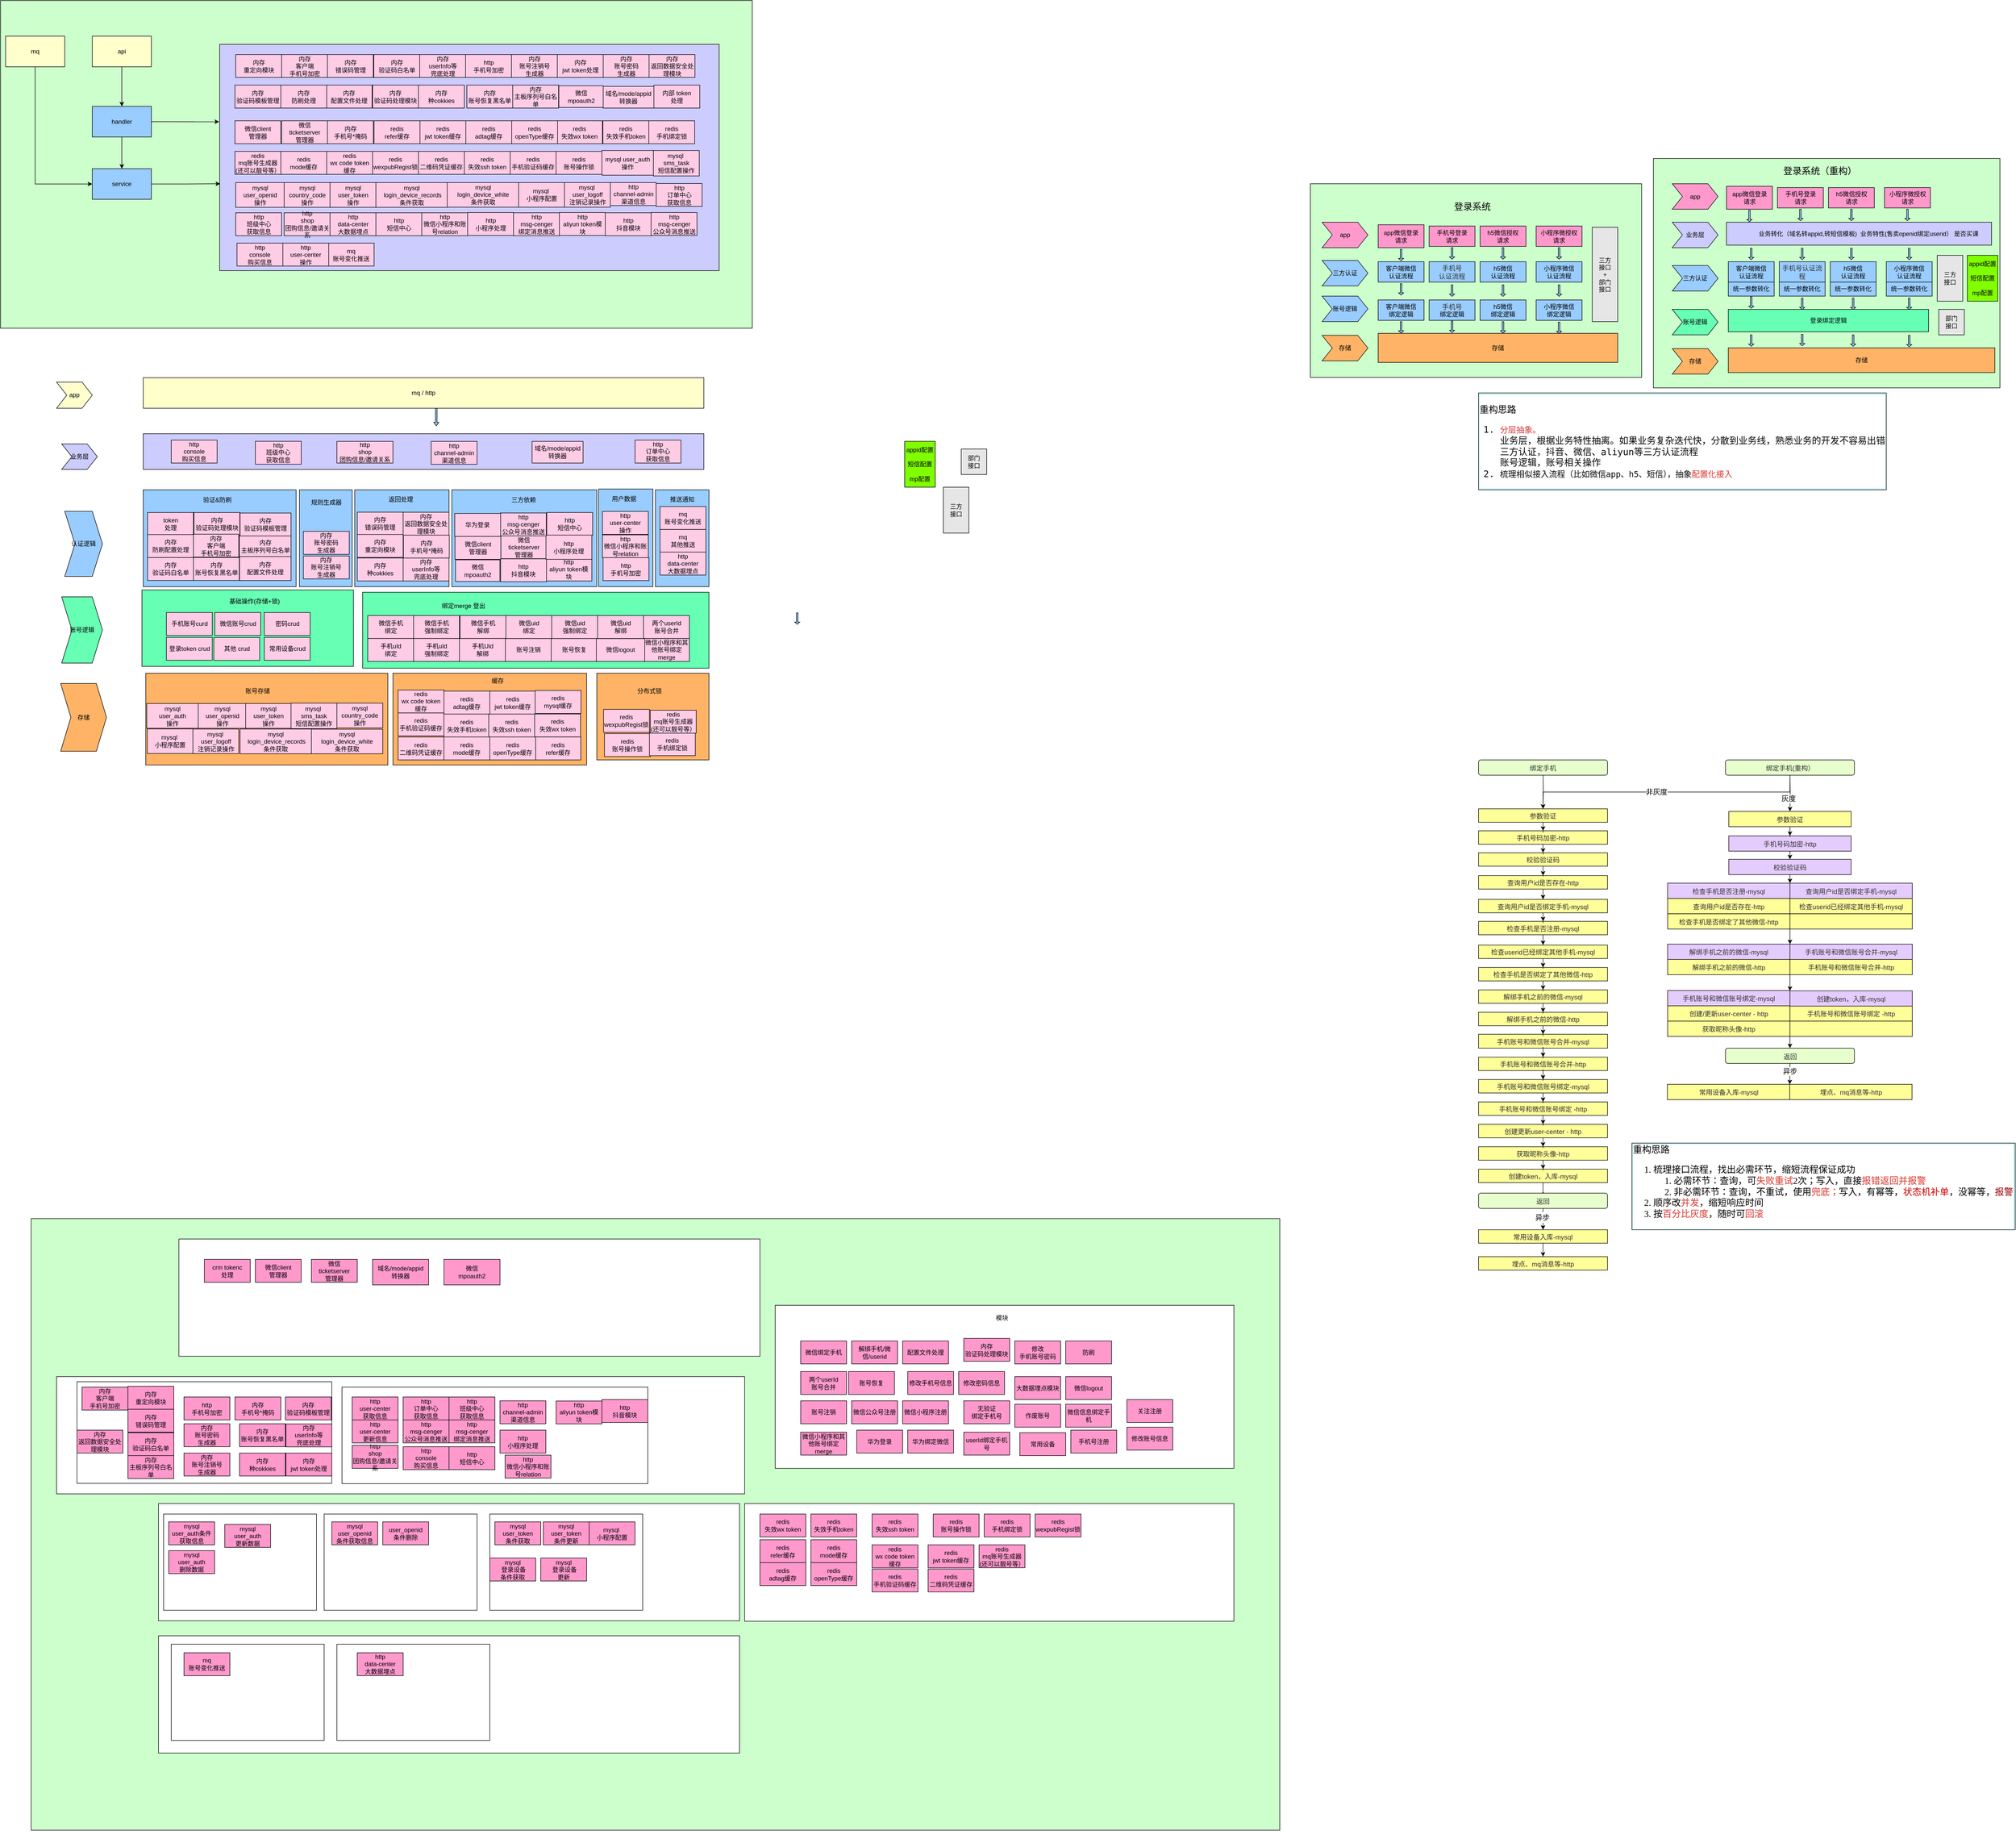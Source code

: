<mxfile version="20.5.3" type="github">
  <diagram id="kJFJ0D_12UuaY3lmtUbJ" name="第 1 页">
    <mxGraphModel dx="2371" dy="1854" grid="1" gridSize="10" guides="1" tooltips="1" connect="1" arrows="1" fold="1" page="1" pageScale="1" pageWidth="827" pageHeight="1169" math="0" shadow="0">
      <root>
        <mxCell id="0" />
        <mxCell id="1" parent="0" />
        <mxCell id="mRexfQhfjzAPBLykWlBQ-13" value="" style="whiteSpace=wrap;html=1;fillColor=#CCFFFF;" parent="1" vertex="1">
          <mxGeometry x="2523" y="300" width="90" height="200" as="geometry" />
        </mxCell>
        <mxCell id="mRexfQhfjzAPBLykWlBQ-3" value="" style="rounded=0;whiteSpace=wrap;html=1;fillColor=#CCFFCC;" parent="1" vertex="1">
          <mxGeometry x="2390" y="229.5" width="650" height="380" as="geometry" />
        </mxCell>
        <mxCell id="mRexfQhfjzAPBLykWlBQ-4" value="app" style="shape=step;perimeter=stepPerimeter;whiteSpace=wrap;html=1;fixedSize=1;fillColor=#FF99CC;" parent="1" vertex="1">
          <mxGeometry x="2413" y="305" width="90" height="50" as="geometry" />
        </mxCell>
        <mxCell id="mRexfQhfjzAPBLykWlBQ-5" value="三方认证" style="shape=step;perimeter=stepPerimeter;whiteSpace=wrap;html=1;fixedSize=1;fillColor=#99CCFF;" parent="1" vertex="1">
          <mxGeometry x="2413" y="380" width="90" height="50" as="geometry" />
        </mxCell>
        <mxCell id="mRexfQhfjzAPBLykWlBQ-6" value="账号逻辑" style="shape=step;perimeter=stepPerimeter;whiteSpace=wrap;html=1;fixedSize=1;fillColor=#99CCFF;" parent="1" vertex="1">
          <mxGeometry x="2413" y="450" width="90" height="50" as="geometry" />
        </mxCell>
        <mxCell id="mRexfQhfjzAPBLykWlBQ-7" value="存储" style="shape=step;perimeter=stepPerimeter;whiteSpace=wrap;html=1;fixedSize=1;fillColor=#FFB366;" parent="1" vertex="1">
          <mxGeometry x="2413" y="527" width="90" height="50" as="geometry" />
        </mxCell>
        <mxCell id="mRexfQhfjzAPBLykWlBQ-9" value="app微信登录&lt;br&gt;请求" style="whiteSpace=wrap;html=1;fillColor=#FF99CC;" parent="1" vertex="1">
          <mxGeometry x="2523" y="310" width="90" height="45" as="geometry" />
        </mxCell>
        <mxCell id="mRexfQhfjzAPBLykWlBQ-10" value="&lt;div class=&quot;mind-clipboard&quot;&gt;手机号登录&lt;div&gt;请求&lt;/div&gt;&lt;/div&gt;" style="whiteSpace=wrap;html=1;fillColor=#FF99CC;" parent="1" vertex="1">
          <mxGeometry x="2623" y="312.5" width="90" height="40" as="geometry" />
        </mxCell>
        <mxCell id="mRexfQhfjzAPBLykWlBQ-11" value="&lt;div class=&quot;mind-clipboard&quot;&gt;h5微信&lt;span style=&quot;font-size: inherit&quot;&gt;授权&lt;/span&gt;&lt;div&gt;请求&lt;/div&gt;&lt;/div&gt;" style="whiteSpace=wrap;html=1;fillColor=#FF99CC;" parent="1" vertex="1">
          <mxGeometry x="2723" y="312.5" width="90" height="40" as="geometry" />
        </mxCell>
        <mxCell id="mRexfQhfjzAPBLykWlBQ-12" value="&lt;div class=&quot;mind-clipboard&quot;&gt;小程序微&lt;span style=&quot;font-size: inherit&quot;&gt;授权&lt;/span&gt;&lt;div&gt;请求&lt;/div&gt;&lt;/div&gt;" style="whiteSpace=wrap;html=1;fillColor=#FF99CC;" parent="1" vertex="1">
          <mxGeometry x="2833" y="312.5" width="90" height="40" as="geometry" />
        </mxCell>
        <mxCell id="mRexfQhfjzAPBLykWlBQ-14" value="&lt;div class=&quot;mind-clipboard&quot;&gt;&lt;div&gt;客户端&lt;span&gt;微信&lt;/span&gt;&lt;/div&gt;&lt;div&gt;认证流程&lt;/div&gt;&lt;/div&gt;" style="whiteSpace=wrap;html=1;fillColor=#99CCFF;" parent="1" vertex="1">
          <mxGeometry x="2523" y="382.5" width="90" height="40" as="geometry" />
        </mxCell>
        <mxCell id="mRexfQhfjzAPBLykWlBQ-15" value="&lt;div class=&quot;mind-clipboard&quot;&gt;&lt;span style=&quot;color: rgb(50 , 50 , 50) ; font-size: 13px ; background-color: rgba(255 , 255 , 255 , 0.008)&quot;&gt;手机号&lt;/span&gt;&lt;/div&gt;&lt;div class=&quot;mind-clipboard&quot;&gt;&lt;span style=&quot;color: rgb(50 , 50 , 50) ; font-size: 13px ; background-color: rgba(255 , 255 , 255 , 0.008)&quot;&gt;认证流程&lt;/span&gt;&lt;br&gt;&lt;/div&gt;" style="whiteSpace=wrap;html=1;fillColor=#99CCFF;" parent="1" vertex="1">
          <mxGeometry x="2623" y="382.5" width="90" height="40" as="geometry" />
        </mxCell>
        <mxCell id="mRexfQhfjzAPBLykWlBQ-16" value="&lt;div class=&quot;mind-clipboard&quot;&gt;&lt;div class=&quot;mind-clipboard&quot;&gt;&lt;div&gt;h5微信&lt;/div&gt;&lt;div&gt;认证流程&lt;/div&gt;&lt;/div&gt;&lt;/div&gt;" style="whiteSpace=wrap;html=1;fillColor=#99CCFF;" parent="1" vertex="1">
          <mxGeometry x="2723" y="382.5" width="90" height="40" as="geometry" />
        </mxCell>
        <mxCell id="mRexfQhfjzAPBLykWlBQ-17" value="&lt;div class=&quot;mind-clipboard&quot;&gt;&lt;div class=&quot;mind-clipboard&quot;&gt;&lt;div&gt;小程序&lt;span&gt;微信&lt;/span&gt;&lt;/div&gt;&lt;div&gt;认证流程&lt;/div&gt;&lt;/div&gt;&lt;/div&gt;" style="whiteSpace=wrap;html=1;fillColor=#99CCFF;" parent="1" vertex="1">
          <mxGeometry x="2833" y="382.5" width="90" height="40" as="geometry" />
        </mxCell>
        <mxCell id="mRexfQhfjzAPBLykWlBQ-19" value="&lt;div&gt;客户端微信&lt;/div&gt;绑定逻辑" style="whiteSpace=wrap;html=1;fillColor=#99CCFF;" parent="1" vertex="1">
          <mxGeometry x="2523" y="457.5" width="90" height="40" as="geometry" />
        </mxCell>
        <mxCell id="mRexfQhfjzAPBLykWlBQ-20" value="&lt;div class=&quot;mind-clipboard&quot;&gt;&lt;div class=&quot;mind-clipboard&quot;&gt;&lt;span style=&quot;color: rgb(50, 50, 50); font-size: 13px; background-color: rgba(255, 255, 255, 0.008);&quot;&gt;手机号&lt;/span&gt;&lt;/div&gt;&lt;/div&gt;&lt;div class=&quot;mind-clipboard&quot;&gt;绑定逻辑&lt;br&gt;&lt;/div&gt;" style="whiteSpace=wrap;html=1;fillColor=#99CCFF;" parent="1" vertex="1">
          <mxGeometry x="2623" y="457.5" width="90" height="40" as="geometry" />
        </mxCell>
        <mxCell id="mRexfQhfjzAPBLykWlBQ-21" value="&lt;div class=&quot;mind-clipboard&quot;&gt;&lt;div&gt;h5微信&lt;/div&gt;&lt;div class=&quot;mind-clipboard&quot;&gt;&lt;span style=&quot;background-color: initial;&quot;&gt;绑定逻辑&lt;/span&gt;&lt;br&gt;&lt;/div&gt;&lt;/div&gt;" style="whiteSpace=wrap;html=1;fillColor=#99CCFF;" parent="1" vertex="1">
          <mxGeometry x="2723" y="457.5" width="90" height="40" as="geometry" />
        </mxCell>
        <mxCell id="mRexfQhfjzAPBLykWlBQ-22" value="小程序微信&lt;br&gt;绑定逻辑" style="whiteSpace=wrap;html=1;fillColor=#99CCFF;" parent="1" vertex="1">
          <mxGeometry x="2833" y="457.5" width="90" height="40" as="geometry" />
        </mxCell>
        <mxCell id="mRexfQhfjzAPBLykWlBQ-24" value="存储" style="whiteSpace=wrap;html=1;fillColor=#FFB366;" parent="1" vertex="1">
          <mxGeometry x="2523" y="523" width="470" height="57" as="geometry" />
        </mxCell>
        <mxCell id="mRexfQhfjzAPBLykWlBQ-54" value="" style="shape=singleArrow;direction=south;whiteSpace=wrap;html=1;fillColor=#99CCFF;" parent="1" vertex="1">
          <mxGeometry x="2563" y="358" width="10" height="22.5" as="geometry" />
        </mxCell>
        <mxCell id="mRexfQhfjzAPBLykWlBQ-56" value="" style="shape=singleArrow;direction=south;whiteSpace=wrap;html=1;fillColor=#99CCFF;" parent="1" vertex="1">
          <mxGeometry x="2563" y="425.5" width="10" height="22.5" as="geometry" />
        </mxCell>
        <mxCell id="mRexfQhfjzAPBLykWlBQ-57" value="" style="shape=singleArrow;direction=south;whiteSpace=wrap;html=1;fillColor=#99CCFF;" parent="1" vertex="1">
          <mxGeometry x="2563" y="500" width="10" height="22.5" as="geometry" />
        </mxCell>
        <mxCell id="mRexfQhfjzAPBLykWlBQ-58" value="" style="shape=singleArrow;direction=south;whiteSpace=wrap;html=1;fillColor=#99CCFF;" parent="1" vertex="1">
          <mxGeometry x="2663" y="355" width="10" height="22.5" as="geometry" />
        </mxCell>
        <mxCell id="mRexfQhfjzAPBLykWlBQ-59" value="" style="shape=singleArrow;direction=south;whiteSpace=wrap;html=1;fillColor=#99CCFF;" parent="1" vertex="1">
          <mxGeometry x="2763" y="355" width="10" height="22.5" as="geometry" />
        </mxCell>
        <mxCell id="mRexfQhfjzAPBLykWlBQ-60" value="" style="shape=singleArrow;direction=south;whiteSpace=wrap;html=1;fillColor=#99CCFF;" parent="1" vertex="1">
          <mxGeometry x="2873" y="355" width="10" height="22.5" as="geometry" />
        </mxCell>
        <mxCell id="mRexfQhfjzAPBLykWlBQ-61" value="" style="shape=singleArrow;direction=south;whiteSpace=wrap;html=1;fillColor=#99CCFF;" parent="1" vertex="1">
          <mxGeometry x="2873" y="428" width="10" height="22.5" as="geometry" />
        </mxCell>
        <mxCell id="mRexfQhfjzAPBLykWlBQ-62" value="" style="shape=singleArrow;direction=south;whiteSpace=wrap;html=1;fillColor=#99CCFF;" parent="1" vertex="1">
          <mxGeometry x="2663" y="428" width="10" height="22.5" as="geometry" />
        </mxCell>
        <mxCell id="mRexfQhfjzAPBLykWlBQ-63" value="" style="shape=singleArrow;direction=south;whiteSpace=wrap;html=1;fillColor=#99CCFF;" parent="1" vertex="1">
          <mxGeometry x="2663" y="499" width="10" height="22.5" as="geometry" />
        </mxCell>
        <mxCell id="mRexfQhfjzAPBLykWlBQ-64" value="" style="shape=singleArrow;direction=south;whiteSpace=wrap;html=1;fillColor=#99CCFF;" parent="1" vertex="1">
          <mxGeometry x="2763" y="428" width="10" height="22.5" as="geometry" />
        </mxCell>
        <mxCell id="mRexfQhfjzAPBLykWlBQ-71" value="" style="shape=singleArrow;direction=south;whiteSpace=wrap;html=1;fillColor=#99CCFF;" parent="1" vertex="1">
          <mxGeometry x="2763" y="500" width="10" height="22.5" as="geometry" />
        </mxCell>
        <mxCell id="mRexfQhfjzAPBLykWlBQ-72" value="" style="shape=singleArrow;direction=south;whiteSpace=wrap;html=1;fillColor=#99CCFF;" parent="1" vertex="1">
          <mxGeometry x="2873" y="501" width="10" height="22.5" as="geometry" />
        </mxCell>
        <mxCell id="mRexfQhfjzAPBLykWlBQ-73" value="&lt;div class=&quot;mind-clipboard&quot;&gt;三方&lt;br&gt;接口&lt;/div&gt;&lt;div class=&quot;mind-clipboard&quot;&gt;+&lt;/div&gt;&lt;div class=&quot;mind-clipboard&quot;&gt;部门&lt;/div&gt;&lt;div class=&quot;mind-clipboard&quot;&gt;接口&lt;/div&gt;" style="whiteSpace=wrap;html=1;fillColor=#E6E6E6;" parent="1" vertex="1">
          <mxGeometry x="2943" y="315" width="50" height="185" as="geometry" />
        </mxCell>
        <mxCell id="mRexfQhfjzAPBLykWlBQ-109" value="&lt;font style=&quot;font-size: 18px&quot;&gt;登录系统&lt;/font&gt;" style="text;html=1;strokeColor=none;fillColor=none;align=center;verticalAlign=middle;whiteSpace=wrap;rounded=0;" parent="1" vertex="1">
          <mxGeometry x="2653" y="260" width="110" height="30" as="geometry" />
        </mxCell>
        <mxCell id="mRexfQhfjzAPBLykWlBQ-111" value="" style="rounded=0;whiteSpace=wrap;html=1;fillColor=#CCFFCC;" parent="1" vertex="1">
          <mxGeometry x="3063" y="180" width="680" height="450" as="geometry" />
        </mxCell>
        <mxCell id="mRexfQhfjzAPBLykWlBQ-112" value="业务层" style="shape=step;perimeter=stepPerimeter;whiteSpace=wrap;html=1;fixedSize=1;fillColor=#CCCCFF;" parent="1" vertex="1">
          <mxGeometry x="3100" y="305" width="90" height="50" as="geometry" />
        </mxCell>
        <mxCell id="mRexfQhfjzAPBLykWlBQ-113" value="三方认证" style="shape=step;perimeter=stepPerimeter;whiteSpace=wrap;html=1;fixedSize=1;fillColor=#99CCFF;" parent="1" vertex="1">
          <mxGeometry x="3100" y="390" width="90" height="50" as="geometry" />
        </mxCell>
        <mxCell id="mRexfQhfjzAPBLykWlBQ-114" value="账号逻辑" style="shape=step;perimeter=stepPerimeter;whiteSpace=wrap;html=1;fixedSize=1;fillColor=#66FFB3;" parent="1" vertex="1">
          <mxGeometry x="3100" y="476" width="90" height="50" as="geometry" />
        </mxCell>
        <mxCell id="mRexfQhfjzAPBLykWlBQ-115" value="存储" style="shape=step;perimeter=stepPerimeter;whiteSpace=wrap;html=1;fixedSize=1;fillColor=#FFB366;" parent="1" vertex="1">
          <mxGeometry x="3100" y="553" width="90" height="50" as="geometry" />
        </mxCell>
        <mxCell id="mRexfQhfjzAPBLykWlBQ-116" value="app微信登录&lt;br&gt;请求" style="whiteSpace=wrap;html=1;fillColor=#FF99CC;" parent="1" vertex="1">
          <mxGeometry x="3206.5" y="234.5" width="90" height="45" as="geometry" />
        </mxCell>
        <mxCell id="mRexfQhfjzAPBLykWlBQ-117" value="&lt;div class=&quot;mind-clipboard&quot;&gt;手机号登录&lt;div&gt;请求&lt;/div&gt;&lt;/div&gt;" style="whiteSpace=wrap;html=1;fillColor=#FF99CC;" parent="1" vertex="1">
          <mxGeometry x="3306.5" y="237" width="90" height="40" as="geometry" />
        </mxCell>
        <mxCell id="mRexfQhfjzAPBLykWlBQ-118" value="&lt;div class=&quot;mind-clipboard&quot;&gt;h5微信&lt;span style=&quot;font-size: inherit&quot;&gt;授权&lt;/span&gt;&lt;div&gt;请求&lt;/div&gt;&lt;/div&gt;" style="whiteSpace=wrap;html=1;fillColor=#FF99CC;" parent="1" vertex="1">
          <mxGeometry x="3406.5" y="237" width="90" height="40" as="geometry" />
        </mxCell>
        <mxCell id="mRexfQhfjzAPBLykWlBQ-119" value="&lt;div class=&quot;mind-clipboard&quot;&gt;小程序微&lt;span style=&quot;font-size: inherit&quot;&gt;授权&lt;/span&gt;&lt;div&gt;请求&lt;/div&gt;&lt;/div&gt;" style="whiteSpace=wrap;html=1;fillColor=#FF99CC;" parent="1" vertex="1">
          <mxGeometry x="3516.5" y="237" width="90" height="40" as="geometry" />
        </mxCell>
        <mxCell id="mRexfQhfjzAPBLykWlBQ-120" value="&lt;div class=&quot;mind-clipboard&quot;&gt;&lt;div&gt;客户端&lt;span&gt;微信&lt;/span&gt;&lt;/div&gt;&lt;div&gt;认证流程&lt;/div&gt;&lt;/div&gt;" style="whiteSpace=wrap;html=1;fillColor=#99CCFF;" parent="1" vertex="1">
          <mxGeometry x="3210" y="382.5" width="90" height="40" as="geometry" />
        </mxCell>
        <mxCell id="mRexfQhfjzAPBLykWlBQ-121" value="&lt;div class=&quot;mind-clipboard&quot;&gt;&lt;span style=&quot;color: rgb(50 , 50 , 50) ; font-size: 13px ; background-color: rgba(255 , 255 , 255 , 0.008)&quot;&gt;手机号认证流程&lt;/span&gt;&lt;br&gt;&lt;/div&gt;" style="whiteSpace=wrap;html=1;fillColor=#99CCFF;" parent="1" vertex="1">
          <mxGeometry x="3310" y="382.5" width="90" height="40" as="geometry" />
        </mxCell>
        <mxCell id="mRexfQhfjzAPBLykWlBQ-122" value="&lt;div class=&quot;mind-clipboard&quot;&gt;&lt;div class=&quot;mind-clipboard&quot;&gt;&lt;div&gt;h5微信&lt;/div&gt;&lt;div&gt;认证流程&lt;/div&gt;&lt;/div&gt;&lt;/div&gt;" style="whiteSpace=wrap;html=1;fillColor=#99CCFF;" parent="1" vertex="1">
          <mxGeometry x="3410" y="382.5" width="90" height="40" as="geometry" />
        </mxCell>
        <mxCell id="mRexfQhfjzAPBLykWlBQ-123" value="&lt;div class=&quot;mind-clipboard&quot;&gt;&lt;div class=&quot;mind-clipboard&quot;&gt;&lt;div&gt;小程序&lt;span&gt;微信&lt;/span&gt;&lt;/div&gt;&lt;div&gt;认证流程&lt;/div&gt;&lt;/div&gt;&lt;/div&gt;" style="whiteSpace=wrap;html=1;fillColor=#99CCFF;" parent="1" vertex="1">
          <mxGeometry x="3520" y="382.5" width="90" height="40" as="geometry" />
        </mxCell>
        <mxCell id="mRexfQhfjzAPBLykWlBQ-129" value="存储" style="whiteSpace=wrap;html=1;fillColor=#FFB366;" parent="1" vertex="1">
          <mxGeometry x="3210" y="551.5" width="523" height="48.5" as="geometry" />
        </mxCell>
        <mxCell id="mRexfQhfjzAPBLykWlBQ-130" value="" style="shape=singleArrow;direction=south;whiteSpace=wrap;html=1;fillColor=#99CCFF;" parent="1" vertex="1">
          <mxGeometry x="3246.5" y="281.5" width="10" height="22.5" as="geometry" />
        </mxCell>
        <mxCell id="mRexfQhfjzAPBLykWlBQ-131" value="" style="shape=singleArrow;direction=south;whiteSpace=wrap;html=1;fillColor=#99CCFF;" parent="1" vertex="1">
          <mxGeometry x="3250" y="451.5" width="10" height="22.5" as="geometry" />
        </mxCell>
        <mxCell id="mRexfQhfjzAPBLykWlBQ-132" value="" style="shape=singleArrow;direction=south;whiteSpace=wrap;html=1;fillColor=#99CCFF;" parent="1" vertex="1">
          <mxGeometry x="3250" y="526" width="10" height="22.5" as="geometry" />
        </mxCell>
        <mxCell id="mRexfQhfjzAPBLykWlBQ-133" value="" style="shape=singleArrow;direction=south;whiteSpace=wrap;html=1;fillColor=#99CCFF;" parent="1" vertex="1">
          <mxGeometry x="3346.5" y="279.5" width="10" height="22.5" as="geometry" />
        </mxCell>
        <mxCell id="mRexfQhfjzAPBLykWlBQ-134" value="" style="shape=singleArrow;direction=south;whiteSpace=wrap;html=1;fillColor=#99CCFF;" parent="1" vertex="1">
          <mxGeometry x="3446.5" y="279.5" width="10" height="22.5" as="geometry" />
        </mxCell>
        <mxCell id="mRexfQhfjzAPBLykWlBQ-135" value="" style="shape=singleArrow;direction=south;whiteSpace=wrap;html=1;fillColor=#99CCFF;" parent="1" vertex="1">
          <mxGeometry x="3556.5" y="279.5" width="10" height="22.5" as="geometry" />
        </mxCell>
        <mxCell id="mRexfQhfjzAPBLykWlBQ-136" value="" style="shape=singleArrow;direction=south;whiteSpace=wrap;html=1;fillColor=#99CCFF;" parent="1" vertex="1">
          <mxGeometry x="3560" y="454" width="10" height="22.5" as="geometry" />
        </mxCell>
        <mxCell id="mRexfQhfjzAPBLykWlBQ-137" value="" style="shape=singleArrow;direction=south;whiteSpace=wrap;html=1;fillColor=#99CCFF;" parent="1" vertex="1">
          <mxGeometry x="3350" y="454" width="10" height="22.5" as="geometry" />
        </mxCell>
        <mxCell id="mRexfQhfjzAPBLykWlBQ-138" value="" style="shape=singleArrow;direction=south;whiteSpace=wrap;html=1;fillColor=#99CCFF;" parent="1" vertex="1">
          <mxGeometry x="3350" y="525" width="10" height="22.5" as="geometry" />
        </mxCell>
        <mxCell id="mRexfQhfjzAPBLykWlBQ-139" value="" style="shape=singleArrow;direction=south;whiteSpace=wrap;html=1;fillColor=#99CCFF;" parent="1" vertex="1">
          <mxGeometry x="3450" y="454" width="10" height="22.5" as="geometry" />
        </mxCell>
        <mxCell id="mRexfQhfjzAPBLykWlBQ-140" value="" style="shape=singleArrow;direction=south;whiteSpace=wrap;html=1;fillColor=#99CCFF;" parent="1" vertex="1">
          <mxGeometry x="3450" y="526" width="10" height="22.5" as="geometry" />
        </mxCell>
        <mxCell id="mRexfQhfjzAPBLykWlBQ-141" value="" style="shape=singleArrow;direction=south;whiteSpace=wrap;html=1;fillColor=#99CCFF;" parent="1" vertex="1">
          <mxGeometry x="3560" y="527" width="10" height="22.5" as="geometry" />
        </mxCell>
        <mxCell id="mRexfQhfjzAPBLykWlBQ-142" value="&lt;div class=&quot;mind-clipboard&quot;&gt;&lt;span&gt;部门&lt;/span&gt;&lt;br&gt;&lt;/div&gt;&lt;div class=&quot;mind-clipboard&quot;&gt;接口&lt;/div&gt;" style="whiteSpace=wrap;html=1;fillColor=#E6E6E6;" parent="1" vertex="1">
          <mxGeometry x="3623" y="476" width="50" height="50" as="geometry" />
        </mxCell>
        <mxCell id="mRexfQhfjzAPBLykWlBQ-143" value="&lt;font style=&quot;font-size: 18px&quot;&gt;登录系统（重构）&lt;/font&gt;" style="text;html=1;strokeColor=none;fillColor=none;align=center;verticalAlign=middle;whiteSpace=wrap;rounded=0;" parent="1" vertex="1">
          <mxGeometry x="3310" y="190" width="160" height="30" as="geometry" />
        </mxCell>
        <mxCell id="mRexfQhfjzAPBLykWlBQ-144" value="&lt;div class=&quot;mind-clipboard&quot;&gt;三方&lt;br&gt;&lt;/div&gt;&lt;div class=&quot;mind-clipboard&quot;&gt;接口&lt;/div&gt;" style="whiteSpace=wrap;html=1;fillColor=#E6E6E6;" parent="1" vertex="1">
          <mxGeometry x="3620" y="370" width="50" height="90" as="geometry" />
        </mxCell>
        <mxCell id="mRexfQhfjzAPBLykWlBQ-146" value="登录绑定逻辑" style="whiteSpace=wrap;html=1;fontSize=12;fillColor=#66FFB3;" parent="1" vertex="1">
          <mxGeometry x="3210" y="476" width="393" height="44" as="geometry" />
        </mxCell>
        <mxCell id="mRexfQhfjzAPBLykWlBQ-149" value="&lt;div class=&quot;mind-clipboard&quot;&gt;&lt;div&gt;统一参数转化&lt;/div&gt;&lt;/div&gt;" style="whiteSpace=wrap;html=1;fillColor=#99CCFF;" parent="1" vertex="1">
          <mxGeometry x="3210" y="422.5" width="90" height="27.5" as="geometry" />
        </mxCell>
        <mxCell id="mRexfQhfjzAPBLykWlBQ-150" value="&lt;div class=&quot;mind-clipboard&quot;&gt;&lt;div&gt;统一参数转化&lt;/div&gt;&lt;/div&gt;" style="whiteSpace=wrap;html=1;fillColor=#99CCFF;" parent="1" vertex="1">
          <mxGeometry x="3310" y="422.5" width="90" height="27.5" as="geometry" />
        </mxCell>
        <mxCell id="mRexfQhfjzAPBLykWlBQ-151" value="&lt;div class=&quot;mind-clipboard&quot;&gt;&lt;div&gt;统一参数转化&lt;/div&gt;&lt;/div&gt;" style="whiteSpace=wrap;html=1;fillColor=#99CCFF;" parent="1" vertex="1">
          <mxGeometry x="3410" y="422.5" width="90" height="27.5" as="geometry" />
        </mxCell>
        <mxCell id="mRexfQhfjzAPBLykWlBQ-152" value="&lt;div class=&quot;mind-clipboard&quot;&gt;&lt;div&gt;统一参数转化&lt;/div&gt;&lt;/div&gt;" style="whiteSpace=wrap;html=1;fillColor=#99CCFF;" parent="1" vertex="1">
          <mxGeometry x="3520" y="422.5" width="90" height="27.5" as="geometry" />
        </mxCell>
        <mxCell id="mRexfQhfjzAPBLykWlBQ-155" value="&lt;div class=&quot;mind-clipboard&quot;&gt;appid配置&lt;/div&gt;&lt;div class=&quot;mind-clipboard&quot;&gt;&lt;br&gt;&lt;/div&gt;&lt;div class=&quot;mind-clipboard&quot;&gt;短信配置&lt;/div&gt;&lt;div class=&quot;mind-clipboard&quot;&gt;&lt;br&gt;&lt;/div&gt;&lt;div class=&quot;mind-clipboard&quot;&gt;mp配置&lt;/div&gt;" style="whiteSpace=wrap;html=1;fillColor=#80FF00;" parent="1" vertex="1">
          <mxGeometry x="3679" y="370" width="60" height="90" as="geometry" />
        </mxCell>
        <mxCell id="mRexfQhfjzAPBLykWlBQ-156" value="&lt;span style=&quot;color: rgb(50 , 50 , 50) ; font-size: 13px ; background-color: rgba(255 , 255 , 255 , 0.008)&quot;&gt;获取昵称头像-http&lt;/span&gt;" style="rounded=0;whiteSpace=wrap;html=1;fontSize=18;fillColor=#FFFF99;" parent="1" vertex="1">
          <mxGeometry x="3091" y="1872.46" width="240" height="30" as="geometry" />
        </mxCell>
        <mxCell id="mRexfQhfjzAPBLykWlBQ-158" value="&lt;span style=&quot;color: rgb(50 , 50 , 50) ; font-size: 13px ; background-color: rgba(255 , 255 , 255 , 0.008)&quot;&gt;手机账号和微信账号绑定 -http&lt;/span&gt;" style="rounded=0;whiteSpace=wrap;html=1;fontSize=18;fillColor=#FFFF99;" parent="1" vertex="1">
          <mxGeometry x="3331" y="1842.46" width="240" height="30" as="geometry" />
        </mxCell>
        <mxCell id="mRexfQhfjzAPBLykWlBQ-159" value="&lt;span style=&quot;color: rgb(50 , 50 , 50) ; font-size: 13px ; background-color: rgba(255 , 255 , 255 , 0.008)&quot;&gt;手机账号和微信账号绑定-mysql&lt;/span&gt;" style="rounded=0;whiteSpace=wrap;html=1;fontSize=18;fillColor=#E5CCFF;" parent="1" vertex="1">
          <mxGeometry x="3091" y="1812.46" width="240" height="30" as="geometry" />
        </mxCell>
        <mxCell id="mRexfQhfjzAPBLykWlBQ-248" style="edgeStyle=orthogonalEdgeStyle;rounded=0;orthogonalLoop=1;jettySize=auto;html=1;exitX=0;exitY=1;exitDx=0;exitDy=0;entryX=0;entryY=0;entryDx=0;entryDy=0;fontSize=14;fillColor=#E5CCFF;" parent="1" source="mRexfQhfjzAPBLykWlBQ-160" target="mRexfQhfjzAPBLykWlBQ-171" edge="1">
          <mxGeometry relative="1" as="geometry" />
        </mxCell>
        <mxCell id="mRexfQhfjzAPBLykWlBQ-160" value="&lt;span style=&quot;color: rgb(50 , 50 , 50) ; font-size: 13px ; background-color: rgba(255 , 255 , 255 , 0.008)&quot;&gt;手机账号和微信账号合并-http&lt;/span&gt;" style="rounded=0;whiteSpace=wrap;html=1;fontSize=18;fillColor=#FFFF99;" parent="1" vertex="1">
          <mxGeometry x="3331" y="1751.46" width="240" height="30" as="geometry" />
        </mxCell>
        <mxCell id="mRexfQhfjzAPBLykWlBQ-161" value="&lt;span style=&quot;color: rgb(50 , 50 , 50) ; font-size: 13px ; background-color: rgba(255 , 255 , 255 , 0.008)&quot;&gt;手机账号和微信账号合并-mysql&lt;/span&gt;" style="rounded=0;whiteSpace=wrap;html=1;fontSize=18;fillColor=#E5CCFF;" parent="1" vertex="1">
          <mxGeometry x="3331" y="1721.46" width="240" height="30" as="geometry" />
        </mxCell>
        <mxCell id="mRexfQhfjzAPBLykWlBQ-247" style="edgeStyle=orthogonalEdgeStyle;rounded=0;orthogonalLoop=1;jettySize=auto;html=1;exitX=0;exitY=1;exitDx=0;exitDy=0;entryX=1;entryY=0;entryDx=0;entryDy=0;fontSize=14;fillColor=#E5CCFF;" parent="1" source="mRexfQhfjzAPBLykWlBQ-162" target="mRexfQhfjzAPBLykWlBQ-218" edge="1">
          <mxGeometry relative="1" as="geometry" />
        </mxCell>
        <mxCell id="mRexfQhfjzAPBLykWlBQ-162" value="" style="rounded=0;whiteSpace=wrap;html=1;fontSize=18;fillColor=#FFFF99;" parent="1" vertex="1">
          <mxGeometry x="3331" y="1661.8" width="240" height="30" as="geometry" />
        </mxCell>
        <mxCell id="mRexfQhfjzAPBLykWlBQ-163" value="&lt;span style=&quot;color: rgb(50 , 50 , 50) ; font-size: 13px ; background-color: rgba(255 , 255 , 255 , 0.008)&quot;&gt;检查手机是否绑定了其他微信-http&lt;/span&gt;" style="rounded=0;whiteSpace=wrap;html=1;fontSize=18;fillColor=#FFFF99;" parent="1" vertex="1">
          <mxGeometry x="3091" y="1661.8" width="240" height="30" as="geometry" />
        </mxCell>
        <mxCell id="mRexfQhfjzAPBLykWlBQ-257" style="edgeStyle=orthogonalEdgeStyle;rounded=0;orthogonalLoop=1;jettySize=auto;html=1;exitX=0;exitY=1;exitDx=0;exitDy=0;entryX=0.5;entryY=0;entryDx=0;entryDy=0;fontSize=14;fillColor=#E5CCFF;" parent="1" source="mRexfQhfjzAPBLykWlBQ-164" target="mRexfQhfjzAPBLykWlBQ-240" edge="1">
          <mxGeometry relative="1" as="geometry" />
        </mxCell>
        <mxCell id="mRexfQhfjzAPBLykWlBQ-164" value="" style="rounded=0;whiteSpace=wrap;html=1;fontSize=18;fillColor=#FFFF99;" parent="1" vertex="1">
          <mxGeometry x="3331" y="1872.46" width="240" height="30" as="geometry" />
        </mxCell>
        <mxCell id="mRexfQhfjzAPBLykWlBQ-226" value="" style="edgeStyle=orthogonalEdgeStyle;rounded=0;orthogonalLoop=1;jettySize=auto;html=1;fontSize=18;fillColor=#FFFF99;" parent="1" source="mRexfQhfjzAPBLykWlBQ-165" target="mRexfQhfjzAPBLykWlBQ-223" edge="1">
          <mxGeometry relative="1" as="geometry" />
        </mxCell>
        <mxCell id="mRexfQhfjzAPBLykWlBQ-165" value="&lt;span style=&quot;color: rgb(50 , 50 , 50) ; font-size: 13px ; background-color: rgba(255 , 255 , 255 , 0.008)&quot;&gt;手机号码加密-http&lt;/span&gt;" style="rounded=0;whiteSpace=wrap;html=1;fontSize=18;fillColor=#E5CCFF;" parent="1" vertex="1">
          <mxGeometry x="3211" y="1509" width="240" height="30" as="geometry" />
        </mxCell>
        <mxCell id="mRexfQhfjzAPBLykWlBQ-225" value="" style="edgeStyle=orthogonalEdgeStyle;rounded=0;orthogonalLoop=1;jettySize=auto;html=1;fontSize=18;fillColor=#FFFF99;" parent="1" source="mRexfQhfjzAPBLykWlBQ-167" target="mRexfQhfjzAPBLykWlBQ-165" edge="1">
          <mxGeometry relative="1" as="geometry" />
        </mxCell>
        <mxCell id="mRexfQhfjzAPBLykWlBQ-167" value="&lt;span style=&quot;color: rgb(50 , 50 , 50) ; font-size: 13px ; background-color: rgba(255 , 255 , 255 , 0.008)&quot;&gt;参数验证&lt;/span&gt;" style="rounded=0;whiteSpace=wrap;html=1;fontSize=18;fillColor=#FFFF99;" parent="1" vertex="1">
          <mxGeometry x="3211" y="1461" width="240" height="30" as="geometry" />
        </mxCell>
        <mxCell id="mRexfQhfjzAPBLykWlBQ-224" value="" style="edgeStyle=orthogonalEdgeStyle;rounded=0;orthogonalLoop=1;jettySize=auto;html=1;fontSize=18;" parent="1" target="mRexfQhfjzAPBLykWlBQ-167" edge="1">
          <mxGeometry relative="1" as="geometry">
            <mxPoint x="3331" y="1390" as="sourcePoint" />
          </mxGeometry>
        </mxCell>
        <mxCell id="mRexfQhfjzAPBLykWlBQ-255" value="灰度" style="edgeLabel;html=1;align=center;verticalAlign=middle;resizable=0;points=[];fontSize=14;" parent="mRexfQhfjzAPBLykWlBQ-224" vertex="1" connectable="0">
          <mxGeometry x="0.284" y="-3" relative="1" as="geometry">
            <mxPoint as="offset" />
          </mxGeometry>
        </mxCell>
        <mxCell id="mRexfQhfjzAPBLykWlBQ-170" value="&lt;span style=&quot;color: rgb(50 , 50 , 50) ; font-size: 13px ; background-color: rgba(255 , 255 , 255 , 0.008)&quot;&gt;常用设备入库-mysql&lt;/span&gt;" style="rounded=0;whiteSpace=wrap;html=1;fontSize=18;fillColor=#FFFF99;" parent="1" vertex="1">
          <mxGeometry x="3090.5" y="1996.46" width="240" height="30" as="geometry" />
        </mxCell>
        <mxCell id="mRexfQhfjzAPBLykWlBQ-171" value="&lt;span style=&quot;color: rgb(50 , 50 , 50) ; font-size: 13px ; background-color: rgba(255 , 255 , 255 , 0.008)&quot;&gt;创建token，入库-mysql&lt;/span&gt;" style="rounded=0;whiteSpace=wrap;html=1;fontSize=18;fillColor=#E5CCFF;" parent="1" vertex="1">
          <mxGeometry x="3331" y="1813.03" width="240" height="30" as="geometry" />
        </mxCell>
        <mxCell id="mRexfQhfjzAPBLykWlBQ-172" value="&lt;span style=&quot;color: rgb(50 , 50 , 50) ; font-size: 13px ; background-color: rgba(255 , 255 , 255 , 0.008)&quot;&gt;创建/更新user-center - http&lt;/span&gt;" style="rounded=0;whiteSpace=wrap;html=1;fontSize=18;fillColor=#FFFF99;" parent="1" vertex="1">
          <mxGeometry x="3091" y="1842.46" width="240" height="30" as="geometry" />
        </mxCell>
        <mxCell id="mRexfQhfjzAPBLykWlBQ-192" value="" style="edgeStyle=orthogonalEdgeStyle;rounded=0;orthogonalLoop=1;jettySize=auto;html=1;fontSize=18;" parent="1" target="mRexfQhfjzAPBLykWlBQ-190" edge="1">
          <mxGeometry relative="1" as="geometry">
            <mxPoint x="2846.5" y="1385" as="sourcePoint" />
          </mxGeometry>
        </mxCell>
        <mxCell id="mRexfQhfjzAPBLykWlBQ-217" value="&lt;span style=&quot;color: rgb(50 , 50 , 50) ; font-size: 13px ; background-color: rgba(255 , 255 , 255 , 0.008)&quot;&gt;解绑手机之前的微信-http&lt;/span&gt;" style="rounded=0;whiteSpace=wrap;html=1;fontSize=18;fillColor=#FFFF99;" parent="1" vertex="1">
          <mxGeometry x="3091" y="1751.46" width="240" height="30" as="geometry" />
        </mxCell>
        <mxCell id="mRexfQhfjzAPBLykWlBQ-218" value="&lt;span style=&quot;color: rgb(50 , 50 , 50) ; font-size: 13px ; background-color: rgba(255 , 255 , 255 , 0.008)&quot;&gt;解绑手机之前的微信-mysql&lt;/span&gt;" style="rounded=0;whiteSpace=wrap;html=1;fontSize=18;fillColor=#E5CCFF;" parent="1" vertex="1">
          <mxGeometry x="3091" y="1721.46" width="240" height="30" as="geometry" />
        </mxCell>
        <mxCell id="mRexfQhfjzAPBLykWlBQ-219" value="&lt;span style=&quot;color: rgb(50 , 50 , 50) ; font-size: 13px ; background-color: rgba(255 , 255 , 255 , 0.008)&quot;&gt;检查userid已经绑定其他手机-mysql&lt;/span&gt;" style="rounded=0;whiteSpace=wrap;html=1;fontSize=18;fillColor=#FFFF99;" parent="1" vertex="1">
          <mxGeometry x="3331" y="1631.8" width="240" height="30" as="geometry" />
        </mxCell>
        <mxCell id="mRexfQhfjzAPBLykWlBQ-220" value="&lt;span style=&quot;color: rgb(50 , 50 , 50) ; font-size: 13px ; background-color: rgba(255 , 255 , 255 , 0.008)&quot;&gt;检查手机是否注册-mysql&lt;/span&gt;" style="rounded=0;whiteSpace=wrap;html=1;fontSize=18;fillColor=#E5CCFF;" parent="1" vertex="1">
          <mxGeometry x="3091" y="1601.8" width="240" height="30" as="geometry" />
        </mxCell>
        <mxCell id="mRexfQhfjzAPBLykWlBQ-221" value="&lt;span style=&quot;color: rgb(50 , 50 , 50) ; font-size: 13px ; background-color: rgba(255 , 255 , 255 , 0.008)&quot;&gt;查询用户id是否绑定手机-mysql&lt;/span&gt;" style="rounded=0;whiteSpace=wrap;html=1;fontSize=18;fillColor=#E5CCFF;" parent="1" vertex="1">
          <mxGeometry x="3331" y="1601.8" width="240" height="30" as="geometry" />
        </mxCell>
        <mxCell id="mRexfQhfjzAPBLykWlBQ-222" value="&lt;span style=&quot;color: rgb(50 , 50 , 50) ; font-size: 13px ; background-color: rgba(255 , 255 , 255 , 0.008)&quot;&gt;查询用户id是否存在-http&lt;/span&gt;" style="rounded=0;whiteSpace=wrap;html=1;fontSize=18;fillColor=#FFFF99;" parent="1" vertex="1">
          <mxGeometry x="3091" y="1631.8" width="240" height="30" as="geometry" />
        </mxCell>
        <mxCell id="mRexfQhfjzAPBLykWlBQ-246" style="edgeStyle=orthogonalEdgeStyle;rounded=0;orthogonalLoop=1;jettySize=auto;html=1;exitX=0.5;exitY=1;exitDx=0;exitDy=0;entryX=0;entryY=0;entryDx=0;entryDy=0;fontSize=14;fillColor=#E5CCFF;" parent="1" source="mRexfQhfjzAPBLykWlBQ-223" target="mRexfQhfjzAPBLykWlBQ-221" edge="1">
          <mxGeometry relative="1" as="geometry" />
        </mxCell>
        <mxCell id="mRexfQhfjzAPBLykWlBQ-223" value="&lt;span style=&quot;color: rgb(50 , 50 , 50) ; font-size: 13px ; background-color: rgba(255 , 255 , 255 , 0.008)&quot;&gt;校验验证码&lt;/span&gt;" style="rounded=0;whiteSpace=wrap;html=1;fontSize=18;fillColor=#E5CCFF;" parent="1" vertex="1">
          <mxGeometry x="3211" y="1555" width="240" height="30" as="geometry" />
        </mxCell>
        <mxCell id="mRexfQhfjzAPBLykWlBQ-230" value="&lt;span style=&quot;color: rgb(50 , 50 , 50) ; font-size: 13px ; background-color: rgba(255 , 255 , 255 , 0.008)&quot;&gt;埋点、mq消息等-http&lt;/span&gt;" style="rounded=0;whiteSpace=wrap;html=1;fontSize=18;fillColor=#FFFF99;" parent="1" vertex="1">
          <mxGeometry x="3330.5" y="1996.46" width="240" height="30" as="geometry" />
        </mxCell>
        <mxCell id="mRexfQhfjzAPBLykWlBQ-174" value="&lt;span style=&quot;color: rgb(50 , 50 , 50) ; font-size: 13px ; background-color: rgba(255 , 255 , 255 , 0.008)&quot;&gt;埋点、mq消息等-http&lt;/span&gt;" style="rounded=0;whiteSpace=wrap;html=1;fontSize=18;fillColor=#FFFF99;" parent="1" vertex="1">
          <mxGeometry x="2720" y="2334.622" width="253" height="26.378" as="geometry" />
        </mxCell>
        <mxCell id="mRexfQhfjzAPBLykWlBQ-208" value="" style="edgeStyle=orthogonalEdgeStyle;rounded=0;orthogonalLoop=1;jettySize=auto;html=1;fontSize=18;fillColor=#E5CCFF;" parent="1" source="mRexfQhfjzAPBLykWlBQ-176" edge="1">
          <mxGeometry x="2720" y="1456" as="geometry">
            <mxPoint x="2846.471" y="2206.901" as="targetPoint" />
          </mxGeometry>
        </mxCell>
        <mxCell id="mRexfQhfjzAPBLykWlBQ-176" value="&lt;span style=&quot;color: rgb(50 , 50 , 50) ; font-size: 13px ; background-color: rgba(255 , 255 , 255 , 0.008)&quot;&gt;创建token，入库-mysql&lt;/span&gt;" style="rounded=0;whiteSpace=wrap;html=1;fontSize=18;fillColor=#FFFF99;" parent="1" vertex="1">
          <mxGeometry x="2720" y="2162.938" width="253" height="26.378" as="geometry" />
        </mxCell>
        <mxCell id="mRexfQhfjzAPBLykWlBQ-207" value="" style="edgeStyle=orthogonalEdgeStyle;rounded=0;orthogonalLoop=1;jettySize=auto;html=1;fontSize=18;fillColor=#FFFF99;" parent="1" source="mRexfQhfjzAPBLykWlBQ-177" target="mRexfQhfjzAPBLykWlBQ-176" edge="1">
          <mxGeometry x="2720" y="1456" as="geometry" />
        </mxCell>
        <mxCell id="mRexfQhfjzAPBLykWlBQ-177" value="&lt;span style=&quot;color: rgb(50 , 50 , 50) ; font-size: 13px ; background-color: rgba(255 , 255 , 255 , 0.008)&quot;&gt;获取昵称头像-http&lt;/span&gt;" style="rounded=0;whiteSpace=wrap;html=1;fontSize=18;fillColor=#FFFF99;" parent="1" vertex="1">
          <mxGeometry x="2720" y="2118.974" width="253" height="26.378" as="geometry" />
        </mxCell>
        <mxCell id="mRexfQhfjzAPBLykWlBQ-206" value="" style="edgeStyle=orthogonalEdgeStyle;rounded=0;orthogonalLoop=1;jettySize=auto;html=1;fontSize=18;fillColor=#FFFF99;" parent="1" source="mRexfQhfjzAPBLykWlBQ-178" target="mRexfQhfjzAPBLykWlBQ-177" edge="1">
          <mxGeometry x="2720" y="1456" as="geometry" />
        </mxCell>
        <mxCell id="mRexfQhfjzAPBLykWlBQ-178" value="&lt;span style=&quot;color: rgb(50 , 50 , 50) ; font-size: 13px ; background-color: rgba(255 , 255 , 255 , 0.008)&quot;&gt;创建更新user-center - http&lt;/span&gt;" style="rounded=0;whiteSpace=wrap;html=1;fontSize=18;fillColor=#FFFF99;" parent="1" vertex="1">
          <mxGeometry x="2720" y="2075.01" width="253" height="26.378" as="geometry" />
        </mxCell>
        <mxCell id="mRexfQhfjzAPBLykWlBQ-205" value="" style="edgeStyle=orthogonalEdgeStyle;rounded=0;orthogonalLoop=1;jettySize=auto;html=1;fontSize=18;fillColor=#FFFF99;" parent="1" source="mRexfQhfjzAPBLykWlBQ-179" target="mRexfQhfjzAPBLykWlBQ-178" edge="1">
          <mxGeometry x="2720" y="1456" as="geometry" />
        </mxCell>
        <mxCell id="mRexfQhfjzAPBLykWlBQ-179" value="&lt;span style=&quot;color: rgb(50 , 50 , 50) ; font-size: 13px ; background-color: rgba(255 , 255 , 255 , 0.008)&quot;&gt;手机账号和微信账号绑定 -http&lt;/span&gt;" style="rounded=0;whiteSpace=wrap;html=1;fontSize=18;fillColor=#FFFF99;" parent="1" vertex="1">
          <mxGeometry x="2720" y="2031.046" width="253" height="26.378" as="geometry" />
        </mxCell>
        <mxCell id="mRexfQhfjzAPBLykWlBQ-180" value="&lt;span style=&quot;color: rgb(50 , 50 , 50) ; font-size: 13px ; background-color: rgba(255 , 255 , 255 , 0.008)&quot;&gt;手机账号和微信账号合并-mysql&lt;/span&gt;" style="rounded=0;whiteSpace=wrap;html=1;fontSize=18;fillColor=#FFFF99;" parent="1" vertex="1">
          <mxGeometry x="2720" y="1898.276" width="253" height="27.258" as="geometry" />
        </mxCell>
        <mxCell id="mRexfQhfjzAPBLykWlBQ-203" value="" style="edgeStyle=orthogonalEdgeStyle;rounded=0;orthogonalLoop=1;jettySize=auto;html=1;fontSize=18;fillColor=#FFFF99;" parent="1" source="mRexfQhfjzAPBLykWlBQ-181" target="mRexfQhfjzAPBLykWlBQ-180" edge="1">
          <mxGeometry x="2720" y="1456" as="geometry" />
        </mxCell>
        <mxCell id="mRexfQhfjzAPBLykWlBQ-181" value="&lt;span style=&quot;color: rgb(50 , 50 , 50) ; font-size: 13px ; background-color: rgba(255 , 255 , 255 , 0.008)&quot;&gt;解绑手机之前的微信-http&lt;/span&gt;" style="rounded=0;whiteSpace=wrap;html=1;fontSize=18;fillColor=#FFFF99;" parent="1" vertex="1">
          <mxGeometry x="2720" y="1855.191" width="253" height="26.378" as="geometry" />
        </mxCell>
        <mxCell id="mRexfQhfjzAPBLykWlBQ-202" value="" style="edgeStyle=orthogonalEdgeStyle;rounded=0;orthogonalLoop=1;jettySize=auto;html=1;fontSize=18;fillColor=#FFFF99;" parent="1" source="mRexfQhfjzAPBLykWlBQ-182" target="mRexfQhfjzAPBLykWlBQ-181" edge="1">
          <mxGeometry x="2720" y="1456" as="geometry" />
        </mxCell>
        <mxCell id="mRexfQhfjzAPBLykWlBQ-182" value="&lt;span style=&quot;color: rgb(50 , 50 , 50) ; font-size: 13px ; background-color: rgba(255 , 255 , 255 , 0.008)&quot;&gt;解绑手机之前的微信-mysql&lt;/span&gt;" style="rounded=0;whiteSpace=wrap;html=1;fontSize=18;fillColor=#FFFF99;" parent="1" vertex="1">
          <mxGeometry x="2720" y="1811.227" width="253" height="26.378" as="geometry" />
        </mxCell>
        <mxCell id="mRexfQhfjzAPBLykWlBQ-201" value="" style="edgeStyle=orthogonalEdgeStyle;rounded=0;orthogonalLoop=1;jettySize=auto;html=1;fontSize=18;fillColor=#FFFF99;" parent="1" source="mRexfQhfjzAPBLykWlBQ-183" target="mRexfQhfjzAPBLykWlBQ-182" edge="1">
          <mxGeometry x="2720" y="1456" as="geometry" />
        </mxCell>
        <mxCell id="mRexfQhfjzAPBLykWlBQ-183" value="&lt;span style=&quot;color: rgb(50 , 50 , 50) ; font-size: 13px ; background-color: rgba(255 , 255 , 255 , 0.008)&quot;&gt;检查手机是否绑定了其他微信-http&lt;/span&gt;" style="rounded=0;whiteSpace=wrap;html=1;fontSize=18;fillColor=#FFFF99;" parent="1" vertex="1">
          <mxGeometry x="2720" y="1767.264" width="253" height="26.378" as="geometry" />
        </mxCell>
        <mxCell id="mRexfQhfjzAPBLykWlBQ-200" value="" style="edgeStyle=orthogonalEdgeStyle;rounded=0;orthogonalLoop=1;jettySize=auto;html=1;fontSize=18;fillColor=#FFFF99;" parent="1" source="mRexfQhfjzAPBLykWlBQ-184" target="mRexfQhfjzAPBLykWlBQ-183" edge="1">
          <mxGeometry x="2720" y="1456" as="geometry" />
        </mxCell>
        <mxCell id="mRexfQhfjzAPBLykWlBQ-184" value="&lt;span style=&quot;color: rgb(50 , 50 , 50) ; font-size: 13px ; background-color: rgba(255 , 255 , 255 , 0.008)&quot;&gt;检查userid已经绑定其他手机-mysql&lt;/span&gt;" style="rounded=0;whiteSpace=wrap;html=1;fontSize=18;fillColor=#FFFF99;" parent="1" vertex="1">
          <mxGeometry x="2720" y="1723.3" width="253" height="26.378" as="geometry" />
        </mxCell>
        <mxCell id="mRexfQhfjzAPBLykWlBQ-199" value="" style="edgeStyle=orthogonalEdgeStyle;rounded=0;orthogonalLoop=1;jettySize=auto;html=1;fontSize=18;fillColor=#FFFF99;" parent="1" source="mRexfQhfjzAPBLykWlBQ-185" target="mRexfQhfjzAPBLykWlBQ-184" edge="1">
          <mxGeometry x="2720" y="1456" as="geometry" />
        </mxCell>
        <mxCell id="mRexfQhfjzAPBLykWlBQ-185" value="&lt;span style=&quot;color: rgb(50 , 50 , 50) ; font-size: 13px ; background-color: rgba(255 , 255 , 255 , 0.008)&quot;&gt;检查手机是否注册-mysql&lt;/span&gt;" style="rounded=0;whiteSpace=wrap;html=1;fontSize=18;fillColor=#FFFF99;" parent="1" vertex="1">
          <mxGeometry x="2720" y="1676.698" width="253" height="26.378" as="geometry" />
        </mxCell>
        <mxCell id="mRexfQhfjzAPBLykWlBQ-198" value="" style="edgeStyle=orthogonalEdgeStyle;rounded=0;orthogonalLoop=1;jettySize=auto;html=1;fontSize=18;fillColor=#FFFF99;" parent="1" source="mRexfQhfjzAPBLykWlBQ-186" target="mRexfQhfjzAPBLykWlBQ-185" edge="1">
          <mxGeometry x="2720" y="1456" as="geometry" />
        </mxCell>
        <mxCell id="mRexfQhfjzAPBLykWlBQ-186" value="&lt;span style=&quot;color: rgb(50 , 50 , 50) ; font-size: 13px ; background-color: rgba(255 , 255 , 255 , 0.008)&quot;&gt;查询用户id是否绑定手机-mysql&lt;/span&gt;" style="rounded=0;whiteSpace=wrap;html=1;fontSize=18;fillColor=#FFFF99;" parent="1" vertex="1">
          <mxGeometry x="2720" y="1633.614" width="253" height="26.378" as="geometry" />
        </mxCell>
        <mxCell id="mRexfQhfjzAPBLykWlBQ-197" value="" style="edgeStyle=orthogonalEdgeStyle;rounded=0;orthogonalLoop=1;jettySize=auto;html=1;fontSize=18;fillColor=#FFFF99;" parent="1" source="mRexfQhfjzAPBLykWlBQ-187" target="mRexfQhfjzAPBLykWlBQ-186" edge="1">
          <mxGeometry x="2720" y="1456" as="geometry" />
        </mxCell>
        <mxCell id="mRexfQhfjzAPBLykWlBQ-187" value="&lt;span style=&quot;color: rgb(50 , 50 , 50) ; font-size: 13px ; background-color: rgba(255 , 255 , 255 , 0.008)&quot;&gt;查询用户id是否存在-http&lt;/span&gt;" style="rounded=0;whiteSpace=wrap;html=1;fontSize=18;fillColor=#FFFF99;" parent="1" vertex="1">
          <mxGeometry x="2720" y="1587.012" width="253" height="26.378" as="geometry" />
        </mxCell>
        <mxCell id="mRexfQhfjzAPBLykWlBQ-196" value="" style="edgeStyle=orthogonalEdgeStyle;rounded=0;orthogonalLoop=1;jettySize=auto;html=1;fontSize=18;fillColor=#FFFF99;" parent="1" source="mRexfQhfjzAPBLykWlBQ-188" target="mRexfQhfjzAPBLykWlBQ-187" edge="1">
          <mxGeometry x="2720" y="1456" as="geometry" />
        </mxCell>
        <mxCell id="mRexfQhfjzAPBLykWlBQ-188" value="&lt;span style=&quot;color: rgb(50 , 50 , 50) ; font-size: 13px ; background-color: rgba(255 , 255 , 255 , 0.008)&quot;&gt;校验验证码&lt;/span&gt;" style="rounded=0;whiteSpace=wrap;html=1;fontSize=18;fillColor=#FFFF99;" parent="1" vertex="1">
          <mxGeometry x="2720" y="1542.169" width="253" height="26.378" as="geometry" />
        </mxCell>
        <mxCell id="mRexfQhfjzAPBLykWlBQ-195" value="" style="edgeStyle=orthogonalEdgeStyle;rounded=0;orthogonalLoop=1;jettySize=auto;html=1;fontSize=18;fillColor=#FFFF99;" parent="1" source="mRexfQhfjzAPBLykWlBQ-189" target="mRexfQhfjzAPBLykWlBQ-188" edge="1">
          <mxGeometry x="2720" y="1456" as="geometry" />
        </mxCell>
        <mxCell id="mRexfQhfjzAPBLykWlBQ-189" value="&lt;span style=&quot;color: rgb(50 , 50 , 50) ; font-size: 13px ; background-color: rgba(255 , 255 , 255 , 0.008)&quot;&gt;手机号码加密-http&lt;/span&gt;" style="rounded=0;whiteSpace=wrap;html=1;fontSize=18;fillColor=#FFFF99;" parent="1" vertex="1">
          <mxGeometry x="2720" y="1499.085" width="253" height="26.378" as="geometry" />
        </mxCell>
        <mxCell id="mRexfQhfjzAPBLykWlBQ-194" value="" style="edgeStyle=orthogonalEdgeStyle;rounded=0;orthogonalLoop=1;jettySize=auto;html=1;fontSize=18;fillColor=#FFFF99;" parent="1" source="mRexfQhfjzAPBLykWlBQ-190" target="mRexfQhfjzAPBLykWlBQ-189" edge="1">
          <mxGeometry x="2720" y="1456" as="geometry" />
        </mxCell>
        <mxCell id="mRexfQhfjzAPBLykWlBQ-190" value="&lt;span style=&quot;color: rgb(50 , 50 , 50) ; font-size: 13px ; background-color: rgba(255 , 255 , 255 , 0.008)&quot;&gt;参数验证&lt;/span&gt;" style="rounded=0;whiteSpace=wrap;html=1;fontSize=18;fillColor=#FFFF99;" parent="1" vertex="1">
          <mxGeometry x="2720" y="1456" width="253" height="26.378" as="geometry" />
        </mxCell>
        <mxCell id="mRexfQhfjzAPBLykWlBQ-210" value="&lt;span style=&quot;color: rgb(50 , 50 , 50) ; font-size: 13px ; background-color: rgba(255 , 255 , 255 , 0.008)&quot;&gt;手机账号和微信账号合并-http&lt;/span&gt;" style="rounded=0;whiteSpace=wrap;html=1;fontSize=18;fillColor=#FFFF99;" parent="1" vertex="1">
          <mxGeometry x="2720" y="1943.119" width="253" height="26.378" as="geometry" />
        </mxCell>
        <mxCell id="mRexfQhfjzAPBLykWlBQ-214" value="" style="edgeStyle=orthogonalEdgeStyle;rounded=0;orthogonalLoop=1;jettySize=auto;html=1;fontSize=18;fillColor=#FFFF99;" parent="1" source="mRexfQhfjzAPBLykWlBQ-180" target="mRexfQhfjzAPBLykWlBQ-210" edge="1">
          <mxGeometry x="2720" y="1456" as="geometry" />
        </mxCell>
        <mxCell id="mRexfQhfjzAPBLykWlBQ-216" value="" style="edgeStyle=orthogonalEdgeStyle;rounded=0;orthogonalLoop=1;jettySize=auto;html=1;fontSize=18;fillColor=#FFFF99;" parent="1" source="mRexfQhfjzAPBLykWlBQ-212" target="mRexfQhfjzAPBLykWlBQ-179" edge="1">
          <mxGeometry x="2720" y="1456" as="geometry" />
        </mxCell>
        <mxCell id="mRexfQhfjzAPBLykWlBQ-212" value="&lt;span style=&quot;color: rgb(50 , 50 , 50) ; font-size: 13px ; background-color: rgba(255 , 255 , 255 , 0.008)&quot;&gt;手机账号和微信账号绑定-mysql&lt;/span&gt;" style="rounded=0;whiteSpace=wrap;html=1;fontSize=18;fillColor=#FFFF99;" parent="1" vertex="1">
          <mxGeometry x="2720" y="1987.082" width="253" height="26.378" as="geometry" />
        </mxCell>
        <mxCell id="mRexfQhfjzAPBLykWlBQ-215" value="" style="edgeStyle=orthogonalEdgeStyle;rounded=0;orthogonalLoop=1;jettySize=auto;html=1;fontSize=18;fillColor=#FFFF99;" parent="1" source="mRexfQhfjzAPBLykWlBQ-210" target="mRexfQhfjzAPBLykWlBQ-212" edge="1">
          <mxGeometry x="2720" y="1456" as="geometry" />
        </mxCell>
        <mxCell id="mRexfQhfjzAPBLykWlBQ-229" value="" style="edgeStyle=orthogonalEdgeStyle;rounded=0;orthogonalLoop=1;jettySize=auto;html=1;fontSize=18;fillColor=#FFFF99;" parent="1" source="mRexfQhfjzAPBLykWlBQ-228" target="mRexfQhfjzAPBLykWlBQ-174" edge="1">
          <mxGeometry x="2720" y="1487" as="geometry" />
        </mxCell>
        <mxCell id="mRexfQhfjzAPBLykWlBQ-228" value="&lt;span style=&quot;color: rgb(50 , 50 , 50) ; font-size: 13px ; background-color: rgba(255 , 255 , 255 , 0.008)&quot;&gt;常用设备入库-mysql&lt;/span&gt;" style="rounded=0;whiteSpace=wrap;html=1;fontSize=18;fillColor=#FFFF99;" parent="1" vertex="1">
          <mxGeometry x="2720" y="2281.865" width="253" height="26.378" as="geometry" />
        </mxCell>
        <mxCell id="mRexfQhfjzAPBLykWlBQ-238" value="&lt;span style=&quot;color: rgb(50 , 50 , 50) ; font-size: 13px ; background-color: rgba(255 , 255 , 255 , 0.008)&quot;&gt;绑定手机&lt;/span&gt;" style="rounded=1;whiteSpace=wrap;html=1;fontSize=18;fillColor=#E6FFCC;" parent="1" vertex="1">
          <mxGeometry x="2720" y="1360" width="253" height="30" as="geometry" />
        </mxCell>
        <mxCell id="mRexfQhfjzAPBLykWlBQ-252" style="edgeStyle=orthogonalEdgeStyle;rounded=0;orthogonalLoop=1;jettySize=auto;html=1;exitX=0.5;exitY=1;exitDx=0;exitDy=0;entryX=0.5;entryY=0;entryDx=0;entryDy=0;fontSize=14;fillColor=#E5CCFF;" parent="1" source="mRexfQhfjzAPBLykWlBQ-239" target="mRexfQhfjzAPBLykWlBQ-190" edge="1">
          <mxGeometry relative="1" as="geometry" />
        </mxCell>
        <mxCell id="mRexfQhfjzAPBLykWlBQ-253" value="非灰度" style="edgeLabel;html=1;align=center;verticalAlign=middle;resizable=0;points=[];fontSize=14;" parent="mRexfQhfjzAPBLykWlBQ-252" vertex="1" connectable="0">
          <mxGeometry x="0.074" relative="1" as="geometry">
            <mxPoint as="offset" />
          </mxGeometry>
        </mxCell>
        <mxCell id="mRexfQhfjzAPBLykWlBQ-239" value="&lt;span style=&quot;color: rgb(50 , 50 , 50) ; font-size: 13px ; background-color: rgba(255 , 255 , 255 , 0.008)&quot;&gt;绑定手机(重构）&lt;/span&gt;" style="rounded=1;whiteSpace=wrap;html=1;fontSize=18;fillColor=#E6FFCC;" parent="1" vertex="1">
          <mxGeometry x="3204.5" y="1360" width="253" height="30" as="geometry" />
        </mxCell>
        <mxCell id="mRexfQhfjzAPBLykWlBQ-250" style="edgeStyle=orthogonalEdgeStyle;rounded=0;orthogonalLoop=1;jettySize=auto;html=1;exitX=0.5;exitY=1;exitDx=0;exitDy=0;entryX=0;entryY=0;entryDx=0;entryDy=0;fontSize=14;fillColor=#E5CCFF;" parent="1" source="mRexfQhfjzAPBLykWlBQ-240" target="mRexfQhfjzAPBLykWlBQ-230" edge="1">
          <mxGeometry relative="1" as="geometry" />
        </mxCell>
        <mxCell id="mRexfQhfjzAPBLykWlBQ-251" value="异步" style="edgeLabel;html=1;align=center;verticalAlign=middle;resizable=0;points=[];fontSize=14;" parent="mRexfQhfjzAPBLykWlBQ-250" vertex="1" connectable="0">
          <mxGeometry x="-0.275" relative="1" as="geometry">
            <mxPoint as="offset" />
          </mxGeometry>
        </mxCell>
        <mxCell id="mRexfQhfjzAPBLykWlBQ-240" value="&lt;span style=&quot;color: rgb(50 , 50 , 50) ; font-size: 13px ; background-color: rgba(255 , 255 , 255 , 0.008)&quot;&gt;返回&lt;/span&gt;" style="rounded=1;whiteSpace=wrap;html=1;fontSize=18;fillColor=#E6FFCC;" parent="1" vertex="1">
          <mxGeometry x="3204.5" y="1925.53" width="253" height="30" as="geometry" />
        </mxCell>
        <mxCell id="mRexfQhfjzAPBLykWlBQ-244" value="" style="edgeStyle=orthogonalEdgeStyle;rounded=0;orthogonalLoop=1;jettySize=auto;html=1;fontSize=18;fillColor=#E5CCFF;" parent="1" source="mRexfQhfjzAPBLykWlBQ-241" target="mRexfQhfjzAPBLykWlBQ-228" edge="1">
          <mxGeometry relative="1" as="geometry" />
        </mxCell>
        <mxCell id="mRexfQhfjzAPBLykWlBQ-245" value="&lt;font style=&quot;font-size: 14px&quot;&gt;异步&lt;/font&gt;" style="edgeLabel;html=1;align=center;verticalAlign=middle;resizable=0;points=[];fontSize=18;" parent="mRexfQhfjzAPBLykWlBQ-244" vertex="1" connectable="0">
          <mxGeometry x="-0.199" y="-2" relative="1" as="geometry">
            <mxPoint as="offset" />
          </mxGeometry>
        </mxCell>
        <mxCell id="mRexfQhfjzAPBLykWlBQ-241" value="&lt;span style=&quot;color: rgb(50 , 50 , 50) ; font-size: 13px ; background-color: rgba(255 , 255 , 255 , 0.008)&quot;&gt;返回&lt;/span&gt;" style="rounded=1;whiteSpace=wrap;html=1;fontSize=18;fillColor=#E6FFCC;" parent="1" vertex="1">
          <mxGeometry x="2720" y="2210" width="253" height="30" as="geometry" />
        </mxCell>
        <mxCell id="mRexfQhfjzAPBLykWlBQ-261" value="&lt;pre style=&quot;font-family: &amp;#34;jetbrains mono&amp;#34; , monospace&quot;&gt;&lt;div class=&quot;okr-block-clipboard&quot; style=&quot;font-size: 9.8pt ; color: rgb(8 , 8 , 8)&quot;&gt;&lt;/div&gt;&lt;div&gt;&lt;font style=&quot;font-size: 18px&quot;&gt;重构思路&lt;/font&gt;&lt;/div&gt;&lt;ol start=&quot;1&quot; style=&quot;color: rgb(8 , 8 , 8)&quot;&gt;&lt;li class=&quot;&quot;&gt;&lt;font size=&quot;3&quot;&gt;&lt;span style=&quot;color: rgb(216 , 57 , 49)&quot;&gt;分层抽象。&lt;br&gt;&lt;/span&gt;&lt;/font&gt;业务层，根据业务特性抽离。如果业务复杂迭代快，分散到业务线，熟悉业务的开发不容易出错&lt;br&gt;三方认证，抖音、微信、aliyun等三方认证流程&lt;br&gt;账号逻辑，账号相关操作&lt;/li&gt;&lt;li class=&quot;&quot;&gt;&lt;font size=&quot;3&quot;&gt;梳理相似接入流程（比如微信app、h5、短信），抽象&lt;span style=&quot;color: rgb(216 , 57 , 49)&quot;&gt;配置化接入&lt;/span&gt;&lt;/font&gt;&lt;/li&gt;&lt;/ol&gt;&lt;/pre&gt;" style="rounded=0;whiteSpace=wrap;html=1;labelBackgroundColor=#FFFFFF;fontFamily=Times New Roman;fontSize=18;fontColor=#000000;fillColor=#CCFFFF;align=left;" parent="1" vertex="1">
          <mxGeometry x="2720" y="640" width="800" height="190" as="geometry" />
        </mxCell>
        <mxCell id="mRexfQhfjzAPBLykWlBQ-262" value="&lt;div class=&quot;okr-block-clipboard&quot;&gt;&lt;/div&gt;&lt;div&gt;重构思路&lt;/div&gt;&lt;ol start=&quot;1&quot;&gt;&lt;li class=&quot;&quot;&gt;梳理接口流程，找出必需环节，缩短流程保证成功&lt;ol start=&quot;1&quot;&gt;&lt;li class=&quot;&quot;&gt;必需环节：查询，可&lt;span style=&quot;color: rgb(216 , 57 , 49)&quot;&gt;失败重试&lt;/span&gt;2次；写入，直接&lt;span style=&quot;color: rgb(216 , 57 , 49)&quot;&gt;报错返回并报警&lt;/span&gt;&lt;/li&gt;&lt;li class=&quot;&quot;&gt;非必需环节：查询，不重试，使用&lt;span style=&quot;color: rgb(216 , 57 , 49)&quot;&gt;兜底；&lt;/span&gt;写入，有幂等，&lt;font color=&quot;#cc0000&quot;&gt;状态机补单&lt;/font&gt;，没幂等，&lt;font color=&quot;#990000&quot;&gt;报警&lt;/font&gt;&lt;/li&gt;&lt;/ol&gt;&lt;/li&gt;&lt;li class=&quot;&quot;&gt;顺序改&lt;span style=&quot;color: rgb(216 , 57 , 49)&quot;&gt;并发&lt;/span&gt;，缩短响应时间&lt;/li&gt;&lt;li class=&quot;&quot;&gt;按&lt;span style=&quot;color: rgb(216 , 57 , 49)&quot;&gt;百分比灰度&lt;/span&gt;，随时可&lt;span style=&quot;color: rgb(216 , 57 , 49)&quot;&gt;回滚&lt;/span&gt;&lt;/li&gt;&lt;/ol&gt;" style="rounded=0;whiteSpace=wrap;html=1;labelBackgroundColor=#FFFFFF;fontFamily=Times New Roman;fontSize=18;fontColor=#000000;fillColor=#CCFFFF;align=left;" parent="1" vertex="1">
          <mxGeometry x="3021" y="2111.87" width="752" height="170" as="geometry" />
        </mxCell>
        <mxCell id="mRexfQhfjzAPBLykWlBQ-263" value="app" style="shape=step;perimeter=stepPerimeter;whiteSpace=wrap;html=1;fixedSize=1;fillColor=#FF99CC;" parent="1" vertex="1">
          <mxGeometry x="3100" y="229.5" width="90" height="50" as="geometry" />
        </mxCell>
        <mxCell id="mRexfQhfjzAPBLykWlBQ-264" value="&amp;nbsp; &amp;nbsp; &amp;nbsp; &amp;nbsp; &amp;nbsp; &amp;nbsp; &amp;nbsp; &amp;nbsp; &amp;nbsp; 业务转化（域名转appid,转短信模板)&amp;nbsp; 业务特性(售卖openid绑定userid） 是否买课&amp;nbsp; &amp;nbsp; &amp;nbsp; &amp;nbsp;" style="whiteSpace=wrap;html=1;fillColor=#CCCCFF;" parent="1" vertex="1">
          <mxGeometry x="3206.5" y="305" width="520" height="45" as="geometry" />
        </mxCell>
        <mxCell id="mRexfQhfjzAPBLykWlBQ-267" value="" style="shape=singleArrow;direction=south;whiteSpace=wrap;html=1;fillColor=#99CCFF;" parent="1" vertex="1">
          <mxGeometry x="3250" y="356" width="10" height="22.5" as="geometry" />
        </mxCell>
        <mxCell id="mRexfQhfjzAPBLykWlBQ-268" value="" style="shape=singleArrow;direction=south;whiteSpace=wrap;html=1;fillColor=#99CCFF;" parent="1" vertex="1">
          <mxGeometry x="3350" y="356" width="10" height="22.5" as="geometry" />
        </mxCell>
        <mxCell id="mRexfQhfjzAPBLykWlBQ-269" value="" style="shape=singleArrow;direction=south;whiteSpace=wrap;html=1;fillColor=#99CCFF;" parent="1" vertex="1">
          <mxGeometry x="3446.5" y="356" width="10" height="22.5" as="geometry" />
        </mxCell>
        <mxCell id="mRexfQhfjzAPBLykWlBQ-270" value="" style="shape=singleArrow;direction=south;whiteSpace=wrap;html=1;fillColor=#99CCFF;" parent="1" vertex="1">
          <mxGeometry x="3560" y="356" width="10" height="22.5" as="geometry" />
        </mxCell>
        <mxCell id="99AAW2C9qEgpaHdcOlwb-1" value="" style="rounded=0;whiteSpace=wrap;html=1;fillColor=#CCFFCC;" parent="1" vertex="1">
          <mxGeometry x="-180" y="-130" width="1475" height="643" as="geometry" />
        </mxCell>
        <mxCell id="PciO0lL1RMfXF03mVYs5-144" value="" style="rounded=0;whiteSpace=wrap;html=1;fillColor=#CCFFCC;" vertex="1" parent="1">
          <mxGeometry x="-120" y="2260" width="2450" height="1200" as="geometry" />
        </mxCell>
        <mxCell id="PciO0lL1RMfXF03mVYs5-145" value="" style="rounded=0;whiteSpace=wrap;html=1;" vertex="1" parent="1">
          <mxGeometry x="170" y="2300" width="1140" height="230" as="geometry" />
        </mxCell>
        <mxCell id="PciO0lL1RMfXF03mVYs5-146" value="crm tokenc&lt;br&gt;处理" style="whiteSpace=wrap;html=1;fillColor=#FF99CC;" vertex="1" parent="1">
          <mxGeometry x="220" y="2340" width="90" height="45" as="geometry" />
        </mxCell>
        <mxCell id="PciO0lL1RMfXF03mVYs5-147" value="" style="rounded=0;whiteSpace=wrap;html=1;" vertex="1" parent="1">
          <mxGeometry x="-70" y="2570" width="1350" height="230" as="geometry" />
        </mxCell>
        <mxCell id="PciO0lL1RMfXF03mVYs5-148" value="" style="rounded=0;whiteSpace=wrap;html=1;" vertex="1" parent="1">
          <mxGeometry x="130" y="2819" width="1140" height="230" as="geometry" />
        </mxCell>
        <mxCell id="PciO0lL1RMfXF03mVYs5-149" value="" style="rounded=0;whiteSpace=wrap;html=1;" vertex="1" parent="1">
          <mxGeometry x="130" y="3078.55" width="1140" height="230" as="geometry" />
        </mxCell>
        <mxCell id="PciO0lL1RMfXF03mVYs5-150" value="" style="rounded=0;whiteSpace=wrap;html=1;" vertex="1" parent="1">
          <mxGeometry x="140" y="2839.61" width="300" height="188.77" as="geometry" />
        </mxCell>
        <mxCell id="PciO0lL1RMfXF03mVYs5-151" value="mysql&lt;br&gt;user_auth条件&lt;br&gt;获取信息" style="whiteSpace=wrap;html=1;fillColor=#FF99CC;" vertex="1" parent="1">
          <mxGeometry x="150" y="2855" width="90" height="45" as="geometry" />
        </mxCell>
        <mxCell id="PciO0lL1RMfXF03mVYs5-152" value="mysql user_auth&lt;br&gt;更新数据" style="whiteSpace=wrap;html=1;fillColor=#FF99CC;" vertex="1" parent="1">
          <mxGeometry x="260" y="2860" width="90" height="45" as="geometry" />
        </mxCell>
        <mxCell id="PciO0lL1RMfXF03mVYs5-153" value="mysql user_auth&lt;br&gt;删除数据" style="whiteSpace=wrap;html=1;fillColor=#FF99CC;" vertex="1" parent="1">
          <mxGeometry x="150" y="2911.5" width="90" height="45" as="geometry" />
        </mxCell>
        <mxCell id="PciO0lL1RMfXF03mVYs5-154" value="" style="rounded=0;whiteSpace=wrap;html=1;" vertex="1" parent="1">
          <mxGeometry x="155" y="3095" width="300" height="188.77" as="geometry" />
        </mxCell>
        <mxCell id="PciO0lL1RMfXF03mVYs5-155" value="mq&lt;br&gt;账号变化推送" style="whiteSpace=wrap;html=1;fillColor=#FF99CC;" vertex="1" parent="1">
          <mxGeometry x="180" y="3111.8" width="90" height="45" as="geometry" />
        </mxCell>
        <mxCell id="PciO0lL1RMfXF03mVYs5-156" value="" style="rounded=0;whiteSpace=wrap;html=1;" vertex="1" parent="1">
          <mxGeometry x="455" y="2839.61" width="300" height="188.77" as="geometry" />
        </mxCell>
        <mxCell id="PciO0lL1RMfXF03mVYs5-157" value="mysql&lt;br&gt;user_openid&lt;br&gt;条件获取信息" style="whiteSpace=wrap;html=1;fillColor=#FF99CC;" vertex="1" parent="1">
          <mxGeometry x="470" y="2855" width="90" height="45" as="geometry" />
        </mxCell>
        <mxCell id="PciO0lL1RMfXF03mVYs5-158" value="" style="rounded=0;whiteSpace=wrap;html=1;" vertex="1" parent="1">
          <mxGeometry x="480" y="3095" width="300" height="188.77" as="geometry" />
        </mxCell>
        <mxCell id="PciO0lL1RMfXF03mVYs5-159" value="" style="rounded=0;whiteSpace=wrap;html=1;" vertex="1" parent="1">
          <mxGeometry x="-30" y="2580" width="500" height="199.38" as="geometry" />
        </mxCell>
        <mxCell id="PciO0lL1RMfXF03mVYs5-160" value="http&lt;br&gt;手机号加密" style="whiteSpace=wrap;html=1;fillColor=#FF99CC;" vertex="1" parent="1">
          <mxGeometry x="180" y="2610" width="90" height="45" as="geometry" />
        </mxCell>
        <mxCell id="PciO0lL1RMfXF03mVYs5-161" value="内存&lt;br&gt;手机号*掩码" style="whiteSpace=wrap;html=1;fillColor=#FF99CC;" vertex="1" parent="1">
          <mxGeometry x="280" y="2610" width="90" height="45" as="geometry" />
        </mxCell>
        <mxCell id="PciO0lL1RMfXF03mVYs5-162" value="user_openid&lt;br&gt;条件删除" style="whiteSpace=wrap;html=1;fillColor=#FF99CC;" vertex="1" parent="1">
          <mxGeometry x="570" y="2855" width="90" height="45" as="geometry" />
        </mxCell>
        <mxCell id="PciO0lL1RMfXF03mVYs5-163" value="" style="rounded=0;whiteSpace=wrap;html=1;" vertex="1" parent="1">
          <mxGeometry x="780" y="2839.61" width="300" height="188.77" as="geometry" />
        </mxCell>
        <mxCell id="PciO0lL1RMfXF03mVYs5-164" value="mysql user_token&lt;br&gt;条件获取" style="whiteSpace=wrap;html=1;fillColor=#FF99CC;" vertex="1" parent="1">
          <mxGeometry x="790" y="2855" width="90" height="45" as="geometry" />
        </mxCell>
        <mxCell id="PciO0lL1RMfXF03mVYs5-165" value="mysql user_token&lt;br&gt;条件更新" style="whiteSpace=wrap;html=1;fillColor=#FF99CC;" vertex="1" parent="1">
          <mxGeometry x="885" y="2855" width="90" height="45" as="geometry" />
        </mxCell>
        <mxCell id="PciO0lL1RMfXF03mVYs5-166" value="" style="rounded=0;whiteSpace=wrap;html=1;" vertex="1" parent="1">
          <mxGeometry x="1280" y="2819" width="960" height="231" as="geometry" />
        </mxCell>
        <mxCell id="PciO0lL1RMfXF03mVYs5-167" value="redis&lt;br&gt;失效wx token" style="whiteSpace=wrap;html=1;fillColor=#FF99CC;" vertex="1" parent="1">
          <mxGeometry x="1310" y="2839.61" width="90" height="45" as="geometry" />
        </mxCell>
        <mxCell id="PciO0lL1RMfXF03mVYs5-168" value="redis&lt;br&gt;失效手机token" style="whiteSpace=wrap;html=1;fillColor=#FF99CC;" vertex="1" parent="1">
          <mxGeometry x="1410" y="2839.61" width="90" height="45" as="geometry" />
        </mxCell>
        <mxCell id="PciO0lL1RMfXF03mVYs5-169" value="redis&lt;br&gt;失效ssh token" style="whiteSpace=wrap;html=1;fillColor=#FF99CC;" vertex="1" parent="1">
          <mxGeometry x="1530" y="2839.61" width="90" height="45" as="geometry" />
        </mxCell>
        <mxCell id="PciO0lL1RMfXF03mVYs5-170" value="redis&lt;br&gt;账号操作锁" style="whiteSpace=wrap;html=1;fillColor=#FF99CC;" vertex="1" parent="1">
          <mxGeometry x="1650" y="2839.61" width="90" height="45" as="geometry" />
        </mxCell>
        <mxCell id="PciO0lL1RMfXF03mVYs5-171" value="" style="rounded=0;whiteSpace=wrap;html=1;" vertex="1" parent="1">
          <mxGeometry x="490" y="2590.61" width="600" height="189.39" as="geometry" />
        </mxCell>
        <mxCell id="PciO0lL1RMfXF03mVYs5-172" value="http&lt;br&gt;user-center&lt;br&gt;获取信息" style="whiteSpace=wrap;html=1;fillColor=#FF99CC;" vertex="1" parent="1">
          <mxGeometry x="510" y="2610" width="90" height="45" as="geometry" />
        </mxCell>
        <mxCell id="PciO0lL1RMfXF03mVYs5-173" value="http&lt;br&gt;订单中心&lt;br&gt;获取信息" style="whiteSpace=wrap;html=1;fillColor=#FF99CC;" vertex="1" parent="1">
          <mxGeometry x="610" y="2610" width="90" height="45" as="geometry" />
        </mxCell>
        <mxCell id="PciO0lL1RMfXF03mVYs5-174" value="http&lt;br&gt;班级中心&lt;br&gt;获取信息" style="whiteSpace=wrap;html=1;fillColor=#FF99CC;" vertex="1" parent="1">
          <mxGeometry x="700" y="2610" width="90" height="45" as="geometry" />
        </mxCell>
        <mxCell id="PciO0lL1RMfXF03mVYs5-175" value="http&lt;br&gt;user-center&lt;br&gt;更新信息" style="whiteSpace=wrap;html=1;fillColor=#FF99CC;" vertex="1" parent="1">
          <mxGeometry x="510" y="2655" width="90" height="45" as="geometry" />
        </mxCell>
        <mxCell id="PciO0lL1RMfXF03mVYs5-176" value="" style="rounded=0;whiteSpace=wrap;html=1;" vertex="1" parent="1">
          <mxGeometry x="1340" y="2430" width="900" height="320" as="geometry" />
        </mxCell>
        <mxCell id="PciO0lL1RMfXF03mVYs5-177" value="微信绑定手机" style="whiteSpace=wrap;html=1;fillColor=#FF99CC;" vertex="1" parent="1">
          <mxGeometry x="1390" y="2500" width="90" height="45" as="geometry" />
        </mxCell>
        <mxCell id="PciO0lL1RMfXF03mVYs5-178" value="解绑手机/微信/userid" style="whiteSpace=wrap;html=1;fillColor=#FF99CC;" vertex="1" parent="1">
          <mxGeometry x="1490" y="2500" width="90" height="45" as="geometry" />
        </mxCell>
        <mxCell id="PciO0lL1RMfXF03mVYs5-179" value="两个userId&lt;br&gt;账号合并" style="whiteSpace=wrap;html=1;fillColor=#FF99CC;" vertex="1" parent="1">
          <mxGeometry x="1390" y="2560" width="90" height="45" as="geometry" />
        </mxCell>
        <mxCell id="PciO0lL1RMfXF03mVYs5-180" value="http&lt;br&gt;msg-cenger&lt;br&gt;公众号消息推送" style="whiteSpace=wrap;html=1;fillColor=#FF99CC;" vertex="1" parent="1">
          <mxGeometry x="610" y="2655" width="90" height="45" as="geometry" />
        </mxCell>
        <mxCell id="PciO0lL1RMfXF03mVYs5-181" value="内存&lt;br&gt;账号密码&lt;br&gt;生成器" style="whiteSpace=wrap;html=1;fillColor=#FF99CC;" vertex="1" parent="1">
          <mxGeometry x="180" y="2662.5" width="90" height="45" as="geometry" />
        </mxCell>
        <mxCell id="PciO0lL1RMfXF03mVYs5-182" value="账号恢复" style="whiteSpace=wrap;html=1;fillColor=#FF99CC;" vertex="1" parent="1">
          <mxGeometry x="1484" y="2560" width="90" height="45" as="geometry" />
        </mxCell>
        <mxCell id="PciO0lL1RMfXF03mVYs5-183" value="微信公众号注册" style="whiteSpace=wrap;html=1;fillColor=#FF99CC;" vertex="1" parent="1">
          <mxGeometry x="1490" y="2617.5" width="90" height="45" as="geometry" />
        </mxCell>
        <mxCell id="PciO0lL1RMfXF03mVYs5-184" value="账号注销" style="whiteSpace=wrap;html=1;fillColor=#FF99CC;" vertex="1" parent="1">
          <mxGeometry x="1390" y="2617.5" width="90" height="45" as="geometry" />
        </mxCell>
        <mxCell id="PciO0lL1RMfXF03mVYs5-185" value="内存&lt;br&gt;账号恢复黑名单" style="whiteSpace=wrap;html=1;fillColor=#FF99CC;" vertex="1" parent="1">
          <mxGeometry x="289" y="2662.5" width="90" height="45" as="geometry" />
        </mxCell>
        <mxCell id="PciO0lL1RMfXF03mVYs5-186" value="内存&lt;br&gt;账号注销号&lt;br&gt;生成器" style="whiteSpace=wrap;html=1;fillColor=#FF99CC;" vertex="1" parent="1">
          <mxGeometry x="180" y="2720" width="90" height="45" as="geometry" />
        </mxCell>
        <mxCell id="PciO0lL1RMfXF03mVYs5-187" value="redis&lt;br&gt;手机绑定锁" style="whiteSpace=wrap;html=1;fillColor=#FF99CC;" vertex="1" parent="1">
          <mxGeometry x="1750" y="2839.61" width="90" height="45" as="geometry" />
        </mxCell>
        <mxCell id="PciO0lL1RMfXF03mVYs5-188" value="http&lt;br&gt;msg-cenger&lt;br&gt;绑定消息推送" style="whiteSpace=wrap;html=1;fillColor=#FF99CC;" vertex="1" parent="1">
          <mxGeometry x="700" y="2655" width="90" height="45" as="geometry" />
        </mxCell>
        <mxCell id="PciO0lL1RMfXF03mVYs5-189" value="内存&lt;br&gt;种cokkies" style="whiteSpace=wrap;html=1;fillColor=#FF99CC;" vertex="1" parent="1">
          <mxGeometry x="289" y="2720" width="90" height="45" as="geometry" />
        </mxCell>
        <mxCell id="PciO0lL1RMfXF03mVYs5-190" value="内存&lt;br&gt;jwt token处理" style="whiteSpace=wrap;html=1;fillColor=#FF99CC;" vertex="1" parent="1">
          <mxGeometry x="380" y="2720" width="90" height="45" as="geometry" />
        </mxCell>
        <mxCell id="PciO0lL1RMfXF03mVYs5-191" value="配置文件处理" style="whiteSpace=wrap;html=1;fillColor=#FF99CC;" vertex="1" parent="1">
          <mxGeometry x="1590" y="2500" width="90" height="45" as="geometry" />
        </mxCell>
        <mxCell id="PciO0lL1RMfXF03mVYs5-192" value="微信client&lt;br&gt;管理器" style="whiteSpace=wrap;html=1;fillColor=#FF99CC;" vertex="1" parent="1">
          <mxGeometry x="320" y="2340" width="90" height="45" as="geometry" />
        </mxCell>
        <mxCell id="PciO0lL1RMfXF03mVYs5-193" value="微信&lt;br&gt;ticketserver&lt;br&gt;管理器" style="whiteSpace=wrap;html=1;fillColor=#FF99CC;" vertex="1" parent="1">
          <mxGeometry x="430" y="2340" width="90" height="45" as="geometry" />
        </mxCell>
        <mxCell id="PciO0lL1RMfXF03mVYs5-194" value="域名/mode/appid&lt;br&gt;转换器" style="whiteSpace=wrap;html=1;fillColor=#FF99CC;" vertex="1" parent="1">
          <mxGeometry x="550" y="2340" width="110" height="50" as="geometry" />
        </mxCell>
        <mxCell id="PciO0lL1RMfXF03mVYs5-195" value="redis&lt;br&gt;refer缓存" style="whiteSpace=wrap;html=1;fillColor=#FF99CC;" vertex="1" parent="1">
          <mxGeometry x="1310" y="2890" width="90" height="45" as="geometry" />
        </mxCell>
        <mxCell id="PciO0lL1RMfXF03mVYs5-196" value="redis&lt;br&gt;mode缓存" style="whiteSpace=wrap;html=1;fillColor=#FF99CC;" vertex="1" parent="1">
          <mxGeometry x="1410" y="2890" width="90" height="45" as="geometry" />
        </mxCell>
        <mxCell id="PciO0lL1RMfXF03mVYs5-197" value="redis&lt;br&gt;adtag缓存" style="whiteSpace=wrap;html=1;fillColor=#FF99CC;" vertex="1" parent="1">
          <mxGeometry x="1310" y="2935" width="90" height="45" as="geometry" />
        </mxCell>
        <mxCell id="PciO0lL1RMfXF03mVYs5-198" value="redis&lt;br&gt;openType缓存" style="whiteSpace=wrap;html=1;fillColor=#FF99CC;" vertex="1" parent="1">
          <mxGeometry x="1410" y="2935" width="90" height="45" as="geometry" />
        </mxCell>
        <mxCell id="PciO0lL1RMfXF03mVYs5-199" value="微信&lt;br&gt;mpoauth2" style="whiteSpace=wrap;html=1;fillColor=#FF99CC;" vertex="1" parent="1">
          <mxGeometry x="690" y="2340" width="110" height="50" as="geometry" />
        </mxCell>
        <mxCell id="PciO0lL1RMfXF03mVYs5-200" value="http&lt;br&gt;data-center&lt;br&gt;大数据埋点" style="whiteSpace=wrap;html=1;fillColor=#FF99CC;" vertex="1" parent="1">
          <mxGeometry x="520" y="3111.8" width="90" height="45" as="geometry" />
        </mxCell>
        <mxCell id="PciO0lL1RMfXF03mVYs5-201" value="redis&lt;br&gt;wx code token缓存" style="whiteSpace=wrap;html=1;fillColor=#FF99CC;" vertex="1" parent="1">
          <mxGeometry x="1530" y="2900" width="90" height="45" as="geometry" />
        </mxCell>
        <mxCell id="PciO0lL1RMfXF03mVYs5-202" value="redis&lt;br&gt;wexpubRegist锁" style="whiteSpace=wrap;html=1;fillColor=#FF99CC;" vertex="1" parent="1">
          <mxGeometry x="1850" y="2839.61" width="90" height="45" as="geometry" />
        </mxCell>
        <mxCell id="PciO0lL1RMfXF03mVYs5-203" value="http&lt;br&gt;shop&lt;br&gt;团购信息/邀请关系" style="whiteSpace=wrap;html=1;fillColor=#FF99CC;" vertex="1" parent="1">
          <mxGeometry x="510" y="2705" width="90" height="45" as="geometry" />
        </mxCell>
        <mxCell id="PciO0lL1RMfXF03mVYs5-204" value="http&lt;br&gt;console&lt;br&gt;购买信息" style="whiteSpace=wrap;html=1;fillColor=#FF99CC;" vertex="1" parent="1">
          <mxGeometry x="610" y="2707.5" width="90" height="45" as="geometry" />
        </mxCell>
        <mxCell id="PciO0lL1RMfXF03mVYs5-205" value="http&lt;br&gt;短信中心" style="whiteSpace=wrap;html=1;fillColor=#FF99CC;" vertex="1" parent="1">
          <mxGeometry x="700" y="2707.5" width="90" height="45" as="geometry" />
        </mxCell>
        <mxCell id="PciO0lL1RMfXF03mVYs5-206" value="内存&lt;br&gt;userInfo等&lt;br&gt;兜底处理" style="whiteSpace=wrap;html=1;fillColor=#FF99CC;" vertex="1" parent="1">
          <mxGeometry x="380" y="2662.8" width="90" height="45" as="geometry" />
        </mxCell>
        <mxCell id="PciO0lL1RMfXF03mVYs5-207" value="http&lt;br&gt;channel-admin&lt;br&gt;渠道信息" style="whiteSpace=wrap;html=1;fillColor=#FF99CC;" vertex="1" parent="1">
          <mxGeometry x="800" y="2617.5" width="90" height="45" as="geometry" />
        </mxCell>
        <mxCell id="PciO0lL1RMfXF03mVYs5-208" value="redis&lt;br&gt;jwt token缓存" style="whiteSpace=wrap;html=1;fillColor=#FF99CC;" vertex="1" parent="1">
          <mxGeometry x="1640" y="2900" width="90" height="45" as="geometry" />
        </mxCell>
        <mxCell id="PciO0lL1RMfXF03mVYs5-209" value="http&lt;br&gt;小程序处理" style="whiteSpace=wrap;html=1;fillColor=#FF99CC;" vertex="1" parent="1">
          <mxGeometry x="800" y="2675" width="90" height="45" as="geometry" />
        </mxCell>
        <mxCell id="PciO0lL1RMfXF03mVYs5-210" value="微信小程序注册" style="whiteSpace=wrap;html=1;fillColor=#FF99CC;" vertex="1" parent="1">
          <mxGeometry x="1590" y="2617.5" width="90" height="45" as="geometry" />
        </mxCell>
        <mxCell id="PciO0lL1RMfXF03mVYs5-211" value="mysql&amp;nbsp;&lt;br&gt;小程序配置" style="whiteSpace=wrap;html=1;fillColor=#FF99CC;" vertex="1" parent="1">
          <mxGeometry x="975" y="2855" width="90" height="45" as="geometry" />
        </mxCell>
        <mxCell id="PciO0lL1RMfXF03mVYs5-212" value="微信小程序和其他账号绑定merge" style="whiteSpace=wrap;html=1;fillColor=#FF99CC;" vertex="1" parent="1">
          <mxGeometry x="1390" y="2679" width="90" height="45" as="geometry" />
        </mxCell>
        <mxCell id="PciO0lL1RMfXF03mVYs5-213" value="http&lt;br&gt;微信小程序和账号relation" style="whiteSpace=wrap;html=1;fillColor=#FF99CC;" vertex="1" parent="1">
          <mxGeometry x="810" y="2724" width="90" height="45" as="geometry" />
        </mxCell>
        <mxCell id="PciO0lL1RMfXF03mVYs5-214" value="华为登录" style="whiteSpace=wrap;html=1;fillColor=#FF99CC;" vertex="1" parent="1">
          <mxGeometry x="1500" y="2675" width="90" height="45" as="geometry" />
        </mxCell>
        <mxCell id="PciO0lL1RMfXF03mVYs5-215" value="华为绑定微信" style="whiteSpace=wrap;html=1;fillColor=#FF99CC;" vertex="1" parent="1">
          <mxGeometry x="1600" y="2675" width="90" height="45" as="geometry" />
        </mxCell>
        <mxCell id="PciO0lL1RMfXF03mVYs5-216" value="修改手机号信息" style="whiteSpace=wrap;html=1;fillColor=#FF99CC;" vertex="1" parent="1">
          <mxGeometry x="1600" y="2560" width="90" height="45" as="geometry" />
        </mxCell>
        <mxCell id="PciO0lL1RMfXF03mVYs5-217" value="redis&lt;br&gt;手机验证码缓存" style="whiteSpace=wrap;html=1;fillColor=#FF99CC;" vertex="1" parent="1">
          <mxGeometry x="1530" y="2947.38" width="90" height="45" as="geometry" />
        </mxCell>
        <mxCell id="PciO0lL1RMfXF03mVYs5-218" value="修改密码信息" style="whiteSpace=wrap;html=1;fillColor=#FF99CC;" vertex="1" parent="1">
          <mxGeometry x="1700" y="2560" width="90" height="45" as="geometry" />
        </mxCell>
        <mxCell id="PciO0lL1RMfXF03mVYs5-219" value="内存&lt;br&gt;验证码处理模块" style="whiteSpace=wrap;html=1;fillColor=#FF99CC;" vertex="1" parent="1">
          <mxGeometry x="1710" y="2495" width="90" height="45" as="geometry" />
        </mxCell>
        <mxCell id="PciO0lL1RMfXF03mVYs5-220" value="内存&lt;br&gt;验证码模板管理" style="whiteSpace=wrap;html=1;fillColor=#FF99CC;" vertex="1" parent="1">
          <mxGeometry x="379" y="2610" width="90" height="45" as="geometry" />
        </mxCell>
        <mxCell id="PciO0lL1RMfXF03mVYs5-221" value="内存&lt;br&gt;错误码管理" style="whiteSpace=wrap;html=1;fillColor=#FF99CC;" vertex="1" parent="1">
          <mxGeometry x="70" y="2634" width="90" height="45" as="geometry" />
        </mxCell>
        <mxCell id="PciO0lL1RMfXF03mVYs5-222" value="内存&lt;br&gt;验证码白名单" style="whiteSpace=wrap;html=1;fillColor=#FF99CC;" vertex="1" parent="1">
          <mxGeometry x="70" y="2680" width="90" height="45" as="geometry" />
        </mxCell>
        <mxCell id="PciO0lL1RMfXF03mVYs5-223" value="无验证&lt;br&gt;绑定手机号" style="whiteSpace=wrap;html=1;fillColor=#FF99CC;" vertex="1" parent="1">
          <mxGeometry x="1710" y="2617.5" width="90" height="45" as="geometry" />
        </mxCell>
        <mxCell id="PciO0lL1RMfXF03mVYs5-224" value="userId绑定手机号" style="whiteSpace=wrap;html=1;fillColor=#FF99CC;" vertex="1" parent="1">
          <mxGeometry x="1710" y="2679" width="90" height="45" as="geometry" />
        </mxCell>
        <mxCell id="PciO0lL1RMfXF03mVYs5-225" value="修改&lt;br&gt;手机账号密码" style="whiteSpace=wrap;html=1;fillColor=#FF99CC;" vertex="1" parent="1">
          <mxGeometry x="1810" y="2500" width="90" height="45" as="geometry" />
        </mxCell>
        <mxCell id="PciO0lL1RMfXF03mVYs5-226" value="redis&lt;br&gt;mq账号生成器&lt;br&gt;(还可以靓号等）" style="whiteSpace=wrap;html=1;fillColor=#FF99CC;" vertex="1" parent="1">
          <mxGeometry x="1740" y="2900" width="90" height="45" as="geometry" />
        </mxCell>
        <mxCell id="PciO0lL1RMfXF03mVYs5-227" value="内存&lt;br&gt;主板序列号白名单" style="whiteSpace=wrap;html=1;fillColor=#FF99CC;" vertex="1" parent="1">
          <mxGeometry x="70" y="2725" width="90" height="45" as="geometry" />
        </mxCell>
        <mxCell id="PciO0lL1RMfXF03mVYs5-228" value="mysql&lt;br&gt;&amp;nbsp;登录设备&lt;br&gt;条件获取" style="whiteSpace=wrap;html=1;fillColor=#FF99CC;" vertex="1" parent="1">
          <mxGeometry x="780" y="2926" width="90" height="45" as="geometry" />
        </mxCell>
        <mxCell id="PciO0lL1RMfXF03mVYs5-229" value="mysql&lt;br&gt;&amp;nbsp;登录设备&lt;br&gt;更新" style="whiteSpace=wrap;html=1;fillColor=#FF99CC;" vertex="1" parent="1">
          <mxGeometry x="880" y="2926" width="90" height="45" as="geometry" />
        </mxCell>
        <mxCell id="PciO0lL1RMfXF03mVYs5-230" value="内存&lt;br&gt;重定向模块" style="whiteSpace=wrap;html=1;fillColor=#FF99CC;" vertex="1" parent="1">
          <mxGeometry x="70" y="2589" width="90" height="45" as="geometry" />
        </mxCell>
        <mxCell id="PciO0lL1RMfXF03mVYs5-231" value="redis&lt;br&gt;二维码凭证缓存" style="whiteSpace=wrap;html=1;fillColor=#FF99CC;" vertex="1" parent="1">
          <mxGeometry x="1640" y="2947.38" width="90" height="45" as="geometry" />
        </mxCell>
        <mxCell id="PciO0lL1RMfXF03mVYs5-232" value="大数据埋点模块" style="whiteSpace=wrap;html=1;fillColor=#FF99CC;" vertex="1" parent="1">
          <mxGeometry x="1810" y="2570" width="90" height="45" as="geometry" />
        </mxCell>
        <mxCell id="PciO0lL1RMfXF03mVYs5-233" value="作废账号" style="whiteSpace=wrap;html=1;fillColor=#FF99CC;" vertex="1" parent="1">
          <mxGeometry x="1810" y="2624.2" width="90" height="45" as="geometry" />
        </mxCell>
        <mxCell id="PciO0lL1RMfXF03mVYs5-234" value="常用设备" style="whiteSpace=wrap;html=1;fillColor=#FF99CC;" vertex="1" parent="1">
          <mxGeometry x="1820" y="2680" width="90" height="45" as="geometry" />
        </mxCell>
        <mxCell id="PciO0lL1RMfXF03mVYs5-235" value="内存&lt;br&gt;客户端&lt;br&gt;手机号加密" style="whiteSpace=wrap;html=1;fillColor=#FF99CC;" vertex="1" parent="1">
          <mxGeometry x="-20" y="2590.61" width="90" height="45" as="geometry" />
        </mxCell>
        <mxCell id="PciO0lL1RMfXF03mVYs5-236" value="微信信息绑定手机" style="whiteSpace=wrap;html=1;fillColor=#FF99CC;" vertex="1" parent="1">
          <mxGeometry x="1910" y="2624.2" width="90" height="45" as="geometry" />
        </mxCell>
        <mxCell id="PciO0lL1RMfXF03mVYs5-237" value="内存&lt;br&gt;返回数据安全处理模块" style="whiteSpace=wrap;html=1;fillColor=#FF99CC;" vertex="1" parent="1">
          <mxGeometry x="-30" y="2675" width="90" height="45" as="geometry" />
        </mxCell>
        <mxCell id="PciO0lL1RMfXF03mVYs5-238" value="http&lt;br&gt;aliyun token模块" style="whiteSpace=wrap;html=1;fillColor=#FF99CC;" vertex="1" parent="1">
          <mxGeometry x="910" y="2617.8" width="90" height="45" as="geometry" />
        </mxCell>
        <mxCell id="PciO0lL1RMfXF03mVYs5-239" value="http&lt;br&gt;抖音模块" style="whiteSpace=wrap;html=1;fillColor=#FF99CC;" vertex="1" parent="1">
          <mxGeometry x="1000" y="2615" width="90" height="45" as="geometry" />
        </mxCell>
        <mxCell id="PciO0lL1RMfXF03mVYs5-240" value="微信logout" style="whiteSpace=wrap;html=1;fillColor=#FF99CC;" vertex="1" parent="1">
          <mxGeometry x="1910" y="2570" width="90" height="45" as="geometry" />
        </mxCell>
        <mxCell id="PciO0lL1RMfXF03mVYs5-241" value="防刷" style="whiteSpace=wrap;html=1;fillColor=#FF99CC;" vertex="1" parent="1">
          <mxGeometry x="1910" y="2500" width="90" height="45" as="geometry" />
        </mxCell>
        <mxCell id="PciO0lL1RMfXF03mVYs5-242" value="手机号注册" style="whiteSpace=wrap;html=1;fillColor=#FF99CC;" vertex="1" parent="1">
          <mxGeometry x="1920" y="2675" width="90" height="45" as="geometry" />
        </mxCell>
        <mxCell id="PciO0lL1RMfXF03mVYs5-243" value="修改账号信息" style="whiteSpace=wrap;html=1;fillColor=#FF99CC;" vertex="1" parent="1">
          <mxGeometry x="2030" y="2669.2" width="90" height="45" as="geometry" />
        </mxCell>
        <mxCell id="PciO0lL1RMfXF03mVYs5-244" value="关注注册" style="whiteSpace=wrap;html=1;fillColor=#FF99CC;" vertex="1" parent="1">
          <mxGeometry x="2030" y="2615" width="90" height="45" as="geometry" />
        </mxCell>
        <mxCell id="PciO0lL1RMfXF03mVYs5-245" value="模块" style="text;html=1;strokeColor=none;fillColor=none;align=center;verticalAlign=middle;whiteSpace=wrap;rounded=0;" vertex="1" parent="1">
          <mxGeometry x="1755" y="2440" width="60" height="30" as="geometry" />
        </mxCell>
        <mxCell id="PciO0lL1RMfXF03mVYs5-337" value="" style="edgeStyle=orthogonalEdgeStyle;rounded=0;orthogonalLoop=1;jettySize=auto;html=1;" edge="1" parent="1" source="PciO0lL1RMfXF03mVYs5-330" target="PciO0lL1RMfXF03mVYs5-334">
          <mxGeometry relative="1" as="geometry" />
        </mxCell>
        <mxCell id="PciO0lL1RMfXF03mVYs5-330" value="api" style="rounded=0;whiteSpace=wrap;html=1;fillColor=#FFFFCC;" vertex="1" parent="1">
          <mxGeometry y="-60" width="116" height="60" as="geometry" />
        </mxCell>
        <mxCell id="PciO0lL1RMfXF03mVYs5-338" value="" style="edgeStyle=orthogonalEdgeStyle;rounded=0;orthogonalLoop=1;jettySize=auto;html=1;" edge="1" parent="1" source="PciO0lL1RMfXF03mVYs5-334" target="PciO0lL1RMfXF03mVYs5-336">
          <mxGeometry relative="1" as="geometry" />
        </mxCell>
        <mxCell id="PciO0lL1RMfXF03mVYs5-468" style="edgeStyle=orthogonalEdgeStyle;rounded=0;orthogonalLoop=1;jettySize=auto;html=1;exitX=1;exitY=0.5;exitDx=0;exitDy=0;entryX=-0.001;entryY=0.342;entryDx=0;entryDy=0;entryPerimeter=0;" edge="1" parent="1" source="PciO0lL1RMfXF03mVYs5-334" target="PciO0lL1RMfXF03mVYs5-403">
          <mxGeometry relative="1" as="geometry" />
        </mxCell>
        <mxCell id="PciO0lL1RMfXF03mVYs5-334" value="handler" style="rounded=0;whiteSpace=wrap;html=1;fillColor=#99CCFF;" vertex="1" parent="1">
          <mxGeometry y="77.75" width="116" height="60" as="geometry" />
        </mxCell>
        <mxCell id="PciO0lL1RMfXF03mVYs5-471" style="edgeStyle=orthogonalEdgeStyle;rounded=0;orthogonalLoop=1;jettySize=auto;html=1;exitX=1;exitY=0.5;exitDx=0;exitDy=0;entryX=0.001;entryY=0.616;entryDx=0;entryDy=0;entryPerimeter=0;" edge="1" parent="1" source="PciO0lL1RMfXF03mVYs5-336" target="PciO0lL1RMfXF03mVYs5-403">
          <mxGeometry relative="1" as="geometry" />
        </mxCell>
        <mxCell id="PciO0lL1RMfXF03mVYs5-336" value="service" style="rounded=0;whiteSpace=wrap;html=1;fillColor=#99CCFF;" vertex="1" parent="1">
          <mxGeometry y="200" width="116" height="60" as="geometry" />
        </mxCell>
        <mxCell id="PciO0lL1RMfXF03mVYs5-403" value="" style="rounded=0;whiteSpace=wrap;html=1;fillColor=#CCCCFF;" vertex="1" parent="1">
          <mxGeometry x="250" y="-44" width="980" height="444" as="geometry" />
        </mxCell>
        <mxCell id="PciO0lL1RMfXF03mVYs5-404" value="内部 token&lt;br&gt;处理" style="whiteSpace=wrap;html=1;fillColor=#FFCCE6;" vertex="1" parent="1">
          <mxGeometry x="1102" y="36" width="90" height="45" as="geometry" />
        </mxCell>
        <mxCell id="PciO0lL1RMfXF03mVYs5-405" value="mysql user_auth&lt;br&gt;操作" style="whiteSpace=wrap;html=1;fillColor=#FFCCE6;" vertex="1" parent="1">
          <mxGeometry x="1000" y="164.25" width="101" height="48.5" as="geometry" />
        </mxCell>
        <mxCell id="PciO0lL1RMfXF03mVYs5-406" value="mq&lt;br&gt;账号变化推送" style="whiteSpace=wrap;html=1;fillColor=#FFCCE6;" vertex="1" parent="1">
          <mxGeometry x="463" y="346" width="90" height="45" as="geometry" />
        </mxCell>
        <mxCell id="PciO0lL1RMfXF03mVYs5-407" value="mysql&lt;br&gt;user_openid&lt;br&gt;操作" style="whiteSpace=wrap;html=1;fillColor=#FFCCE6;" vertex="1" parent="1">
          <mxGeometry x="281.5" y="227.25" width="95" height="48.5" as="geometry" />
        </mxCell>
        <mxCell id="PciO0lL1RMfXF03mVYs5-408" value="http&lt;br&gt;手机号加密" style="whiteSpace=wrap;html=1;fillColor=#FFCCE6;" vertex="1" parent="1">
          <mxGeometry x="732.5" y="-24" width="90" height="45" as="geometry" />
        </mxCell>
        <mxCell id="PciO0lL1RMfXF03mVYs5-409" value="内存&lt;br&gt;手机号*掩码" style="whiteSpace=wrap;html=1;fillColor=#FFCCE6;" vertex="1" parent="1">
          <mxGeometry x="461.5" y="106" width="90" height="45" as="geometry" />
        </mxCell>
        <mxCell id="PciO0lL1RMfXF03mVYs5-410" value="mysql user_token&lt;br&gt;操作" style="whiteSpace=wrap;html=1;fillColor=#FFCCE6;" vertex="1" parent="1">
          <mxGeometry x="466.5" y="227.25" width="90" height="48.5" as="geometry" />
        </mxCell>
        <mxCell id="PciO0lL1RMfXF03mVYs5-411" value="redis&lt;br&gt;失效wx token" style="whiteSpace=wrap;html=1;fillColor=#FFCCE6;" vertex="1" parent="1">
          <mxGeometry x="911" y="106" width="90" height="45" as="geometry" />
        </mxCell>
        <mxCell id="PciO0lL1RMfXF03mVYs5-412" value="redis&lt;br&gt;失效手机token" style="whiteSpace=wrap;html=1;fillColor=#FFCCE6;" vertex="1" parent="1">
          <mxGeometry x="1002" y="106" width="90" height="45" as="geometry" />
        </mxCell>
        <mxCell id="PciO0lL1RMfXF03mVYs5-413" value="redis&lt;br&gt;失效ssh token" style="whiteSpace=wrap;html=1;fillColor=#FFCCE6;" vertex="1" parent="1">
          <mxGeometry x="730" y="166" width="90" height="45" as="geometry" />
        </mxCell>
        <mxCell id="PciO0lL1RMfXF03mVYs5-414" value="redis&lt;br&gt;账号操作锁" style="whiteSpace=wrap;html=1;fillColor=#FFCCE6;" vertex="1" parent="1">
          <mxGeometry x="910" y="166" width="90" height="45" as="geometry" />
        </mxCell>
        <mxCell id="PciO0lL1RMfXF03mVYs5-415" value="http&lt;br&gt;订单中心&lt;br&gt;获取信息" style="whiteSpace=wrap;html=1;fillColor=#FFCCE6;" vertex="1" parent="1">
          <mxGeometry x="1106.5" y="229" width="90" height="45" as="geometry" />
        </mxCell>
        <mxCell id="PciO0lL1RMfXF03mVYs5-416" value="http&lt;br&gt;班级中心&lt;br&gt;获取信息" style="whiteSpace=wrap;html=1;fillColor=#FFCCE6;" vertex="1" parent="1">
          <mxGeometry x="281.5" y="286.5" width="90" height="45" as="geometry" />
        </mxCell>
        <mxCell id="PciO0lL1RMfXF03mVYs5-417" value="http&lt;br&gt;user-center&lt;br&gt;操作" style="whiteSpace=wrap;html=1;fillColor=#FFCCE6;" vertex="1" parent="1">
          <mxGeometry x="374" y="346" width="90" height="45" as="geometry" />
        </mxCell>
        <mxCell id="PciO0lL1RMfXF03mVYs5-418" value="http&lt;br&gt;msg-cenger&lt;br&gt;公众号消息推送" style="whiteSpace=wrap;html=1;fillColor=#FFCCE6;" vertex="1" parent="1">
          <mxGeometry x="1096.5" y="286" width="90" height="45" as="geometry" />
        </mxCell>
        <mxCell id="PciO0lL1RMfXF03mVYs5-419" value="内存&lt;br&gt;账号密码&lt;br&gt;生成器" style="whiteSpace=wrap;html=1;fillColor=#FFCCE6;" vertex="1" parent="1">
          <mxGeometry x="1002.5" y="-24" width="90" height="45" as="geometry" />
        </mxCell>
        <mxCell id="PciO0lL1RMfXF03mVYs5-420" value="内存&lt;br&gt;账号恢复黑名单" style="whiteSpace=wrap;html=1;fillColor=#FFCCE6;" vertex="1" parent="1">
          <mxGeometry x="735" y="36" width="90" height="45" as="geometry" />
        </mxCell>
        <mxCell id="PciO0lL1RMfXF03mVYs5-421" value="内存&lt;br&gt;账号注销号&lt;br&gt;生成器" style="whiteSpace=wrap;html=1;fillColor=#FFCCE6;" vertex="1" parent="1">
          <mxGeometry x="822.5" y="-24" width="90" height="45" as="geometry" />
        </mxCell>
        <mxCell id="PciO0lL1RMfXF03mVYs5-422" value="redis&lt;br&gt;手机绑定锁" style="whiteSpace=wrap;html=1;fillColor=#FFCCE6;" vertex="1" parent="1">
          <mxGeometry x="1092" y="106" width="90" height="45" as="geometry" />
        </mxCell>
        <mxCell id="PciO0lL1RMfXF03mVYs5-423" value="http&lt;br&gt;msg-cenger&lt;br&gt;绑定消息推送" style="whiteSpace=wrap;html=1;fillColor=#FFCCE6;" vertex="1" parent="1">
          <mxGeometry x="826.5" y="286.5" width="90" height="45" as="geometry" />
        </mxCell>
        <mxCell id="PciO0lL1RMfXF03mVYs5-424" value="内存&lt;br&gt;种cokkies" style="whiteSpace=wrap;html=1;fillColor=#FFCCE6;" vertex="1" parent="1">
          <mxGeometry x="640" y="36" width="90" height="45" as="geometry" />
        </mxCell>
        <mxCell id="PciO0lL1RMfXF03mVYs5-425" value="内存&lt;br&gt;jwt token处理" style="whiteSpace=wrap;html=1;fillColor=#FFCCE6;" vertex="1" parent="1">
          <mxGeometry x="912.5" y="-24" width="90" height="45" as="geometry" />
        </mxCell>
        <mxCell id="PciO0lL1RMfXF03mVYs5-426" value="内存&lt;br&gt;配置文件处理" style="whiteSpace=wrap;html=1;fillColor=#FFCCE6;" vertex="1" parent="1">
          <mxGeometry x="459" y="36" width="90" height="45" as="geometry" />
        </mxCell>
        <mxCell id="PciO0lL1RMfXF03mVYs5-427" value="微信client&lt;br&gt;管理器" style="whiteSpace=wrap;html=1;fillColor=#FFCCE6;" vertex="1" parent="1">
          <mxGeometry x="280" y="106" width="90" height="45" as="geometry" />
        </mxCell>
        <mxCell id="PciO0lL1RMfXF03mVYs5-428" value="微信&lt;br&gt;ticketserver&lt;br&gt;管理器" style="whiteSpace=wrap;html=1;fillColor=#FFCCE6;" vertex="1" parent="1">
          <mxGeometry x="371.5" y="106" width="90" height="45" as="geometry" />
        </mxCell>
        <mxCell id="PciO0lL1RMfXF03mVYs5-429" value="域名/mode/appid&lt;br&gt;转换器" style="whiteSpace=wrap;html=1;fillColor=#FFCCE6;" vertex="1" parent="1">
          <mxGeometry x="1002" y="38.5" width="100" height="42.5" as="geometry" />
        </mxCell>
        <mxCell id="PciO0lL1RMfXF03mVYs5-430" value="redis&lt;br&gt;refer缓存" style="whiteSpace=wrap;html=1;fillColor=#FFCCE6;" vertex="1" parent="1">
          <mxGeometry x="553" y="106" width="90" height="45" as="geometry" />
        </mxCell>
        <mxCell id="PciO0lL1RMfXF03mVYs5-431" value="redis&lt;br&gt;mode缓存" style="whiteSpace=wrap;html=1;fillColor=#FFCCE6;" vertex="1" parent="1">
          <mxGeometry x="370" y="166" width="90" height="45" as="geometry" />
        </mxCell>
        <mxCell id="PciO0lL1RMfXF03mVYs5-432" value="redis&lt;br&gt;adtag缓存" style="whiteSpace=wrap;html=1;fillColor=#FFCCE6;" vertex="1" parent="1">
          <mxGeometry x="733" y="106.0" width="90" height="45" as="geometry" />
        </mxCell>
        <mxCell id="PciO0lL1RMfXF03mVYs5-433" value="redis&lt;br&gt;openType缓存" style="whiteSpace=wrap;html=1;fillColor=#FFCCE6;" vertex="1" parent="1">
          <mxGeometry x="823" y="106.0" width="90" height="45" as="geometry" />
        </mxCell>
        <mxCell id="PciO0lL1RMfXF03mVYs5-434" value="微信&lt;br&gt;mpoauth2" style="whiteSpace=wrap;html=1;fillColor=#FFCCE6;" vertex="1" parent="1">
          <mxGeometry x="915.5" y="37.25" width="87" height="42.5" as="geometry" />
        </mxCell>
        <mxCell id="PciO0lL1RMfXF03mVYs5-435" value="http&lt;br&gt;data-center&lt;br&gt;大数据埋点" style="whiteSpace=wrap;html=1;fillColor=#FFCCE6;" vertex="1" parent="1">
          <mxGeometry x="466.5" y="286.5" width="90" height="45" as="geometry" />
        </mxCell>
        <mxCell id="PciO0lL1RMfXF03mVYs5-436" value="redis&lt;br&gt;wx code token缓存" style="whiteSpace=wrap;html=1;fillColor=#FFCCE6;" vertex="1" parent="1">
          <mxGeometry x="460" y="166" width="90" height="45" as="geometry" />
        </mxCell>
        <mxCell id="PciO0lL1RMfXF03mVYs5-437" value="redis&lt;br&gt;wexpubRegist锁" style="whiteSpace=wrap;html=1;fillColor=#FFCCE6;" vertex="1" parent="1">
          <mxGeometry x="550" y="166" width="90" height="45" as="geometry" />
        </mxCell>
        <mxCell id="PciO0lL1RMfXF03mVYs5-438" value="http&lt;br&gt;shop&lt;br&gt;团购信息/邀请关系" style="whiteSpace=wrap;html=1;fillColor=#FFCCE6;" vertex="1" parent="1">
          <mxGeometry x="376.5" y="286.5" width="90" height="45" as="geometry" />
        </mxCell>
        <mxCell id="PciO0lL1RMfXF03mVYs5-439" value="http&lt;br&gt;console&lt;br&gt;购买信息" style="whiteSpace=wrap;html=1;fillColor=#FFCCE6;" vertex="1" parent="1">
          <mxGeometry x="284" y="346" width="90" height="45" as="geometry" />
        </mxCell>
        <mxCell id="PciO0lL1RMfXF03mVYs5-440" value="http&lt;br&gt;短信中心" style="whiteSpace=wrap;html=1;fillColor=#FFCCE6;" vertex="1" parent="1">
          <mxGeometry x="556.5" y="286.5" width="90" height="45" as="geometry" />
        </mxCell>
        <mxCell id="PciO0lL1RMfXF03mVYs5-441" value="内存&lt;br&gt;userInfo等&lt;br&gt;兜底处理" style="whiteSpace=wrap;html=1;fillColor=#FFCCE6;" vertex="1" parent="1">
          <mxGeometry x="642.5" y="-24" width="90" height="45" as="geometry" />
        </mxCell>
        <mxCell id="PciO0lL1RMfXF03mVYs5-442" value="http&lt;br&gt;channel-admin&lt;br&gt;渠道信息" style="whiteSpace=wrap;html=1;fillColor=#FFCCE6;" vertex="1" parent="1">
          <mxGeometry x="1016.5" y="227.25" width="90" height="45" as="geometry" />
        </mxCell>
        <mxCell id="PciO0lL1RMfXF03mVYs5-443" value="redis&lt;br&gt;jwt token缓存" style="whiteSpace=wrap;html=1;fillColor=#FFCCE6;" vertex="1" parent="1">
          <mxGeometry x="643" y="106.0" width="90" height="45" as="geometry" />
        </mxCell>
        <mxCell id="PciO0lL1RMfXF03mVYs5-444" value="http&lt;br&gt;小程序处理" style="whiteSpace=wrap;html=1;fillColor=#FFCCE6;" vertex="1" parent="1">
          <mxGeometry x="736.5" y="286" width="90" height="45" as="geometry" />
        </mxCell>
        <mxCell id="PciO0lL1RMfXF03mVYs5-445" value="mysql&amp;nbsp;&lt;br&gt;小程序配置" style="whiteSpace=wrap;html=1;fillColor=#FFCCE6;" vertex="1" parent="1">
          <mxGeometry x="836.5" y="227.25" width="90" height="48.25" as="geometry" />
        </mxCell>
        <mxCell id="PciO0lL1RMfXF03mVYs5-446" value="http&lt;br&gt;微信小程序和账号relation" style="whiteSpace=wrap;html=1;fillColor=#FFCCE6;" vertex="1" parent="1">
          <mxGeometry x="646.5" y="286.5" width="90" height="45" as="geometry" />
        </mxCell>
        <mxCell id="PciO0lL1RMfXF03mVYs5-447" value="redis&lt;br&gt;手机验证码缓存" style="whiteSpace=wrap;html=1;fillColor=#FFCCE6;" vertex="1" parent="1">
          <mxGeometry x="820" y="166.0" width="90" height="45" as="geometry" />
        </mxCell>
        <mxCell id="PciO0lL1RMfXF03mVYs5-448" value="内存&lt;br&gt;验证码处理模块" style="whiteSpace=wrap;html=1;fillColor=#FFCCE6;" vertex="1" parent="1">
          <mxGeometry x="550" y="36" width="90" height="45" as="geometry" />
        </mxCell>
        <mxCell id="PciO0lL1RMfXF03mVYs5-449" value="内存&lt;br&gt;验证码模板管理" style="whiteSpace=wrap;html=1;fillColor=#FFCCE6;" vertex="1" parent="1">
          <mxGeometry x="280" y="36" width="90" height="45" as="geometry" />
        </mxCell>
        <mxCell id="PciO0lL1RMfXF03mVYs5-450" value="内存&lt;br&gt;错误码管理" style="whiteSpace=wrap;html=1;fillColor=#FFCCE6;" vertex="1" parent="1">
          <mxGeometry x="461.5" y="-24" width="90" height="45" as="geometry" />
        </mxCell>
        <mxCell id="PciO0lL1RMfXF03mVYs5-451" value="内存&lt;br&gt;验证码白名单" style="whiteSpace=wrap;html=1;fillColor=#FFCCE6;" vertex="1" parent="1">
          <mxGeometry x="552.5" y="-24" width="90" height="45" as="geometry" />
        </mxCell>
        <mxCell id="PciO0lL1RMfXF03mVYs5-452" value="redis&lt;br&gt;mq账号生成器&lt;br&gt;(还可以靓号等）" style="whiteSpace=wrap;html=1;fillColor=#FFCCE6;" vertex="1" parent="1">
          <mxGeometry x="280" y="166" width="90" height="45" as="geometry" />
        </mxCell>
        <mxCell id="PciO0lL1RMfXF03mVYs5-453" value="内存&lt;br&gt;主板序列号白名单" style="whiteSpace=wrap;html=1;fillColor=#FFCCE6;" vertex="1" parent="1">
          <mxGeometry x="825" y="36" width="90" height="45" as="geometry" />
        </mxCell>
        <mxCell id="PciO0lL1RMfXF03mVYs5-454" value="mysql&lt;br&gt;&amp;nbsp;login_device_records&lt;br&gt;条件获取" style="whiteSpace=wrap;html=1;fillColor=#FFCCE6;" vertex="1" parent="1">
          <mxGeometry x="556.5" y="227.25" width="140" height="48.5" as="geometry" />
        </mxCell>
        <mxCell id="PciO0lL1RMfXF03mVYs5-455" value="内存&lt;br&gt;重定向模块" style="whiteSpace=wrap;html=1;fillColor=#FFCCE6;" vertex="1" parent="1">
          <mxGeometry x="281.5" y="-24" width="90" height="45" as="geometry" />
        </mxCell>
        <mxCell id="PciO0lL1RMfXF03mVYs5-456" value="redis&lt;br&gt;二维码凭证缓存" style="whiteSpace=wrap;html=1;fillColor=#FFCCE6;" vertex="1" parent="1">
          <mxGeometry x="640" y="166.0" width="90" height="45" as="geometry" />
        </mxCell>
        <mxCell id="PciO0lL1RMfXF03mVYs5-457" value="内存&lt;br&gt;客户端&lt;br&gt;手机号加密" style="whiteSpace=wrap;html=1;fillColor=#FFCCE6;" vertex="1" parent="1">
          <mxGeometry x="371.5" y="-24.0" width="90" height="45" as="geometry" />
        </mxCell>
        <mxCell id="PciO0lL1RMfXF03mVYs5-458" value="内存&lt;br&gt;返回数据安全处理模块" style="whiteSpace=wrap;html=1;fillColor=#FFCCE6;" vertex="1" parent="1">
          <mxGeometry x="1092.5" y="-24" width="90" height="45" as="geometry" />
        </mxCell>
        <mxCell id="PciO0lL1RMfXF03mVYs5-459" value="http&lt;br&gt;aliyun token模块" style="whiteSpace=wrap;html=1;fillColor=#FFCCE6;" vertex="1" parent="1">
          <mxGeometry x="916.5" y="286" width="90" height="45" as="geometry" />
        </mxCell>
        <mxCell id="PciO0lL1RMfXF03mVYs5-460" value="http&lt;br&gt;抖音模块" style="whiteSpace=wrap;html=1;fillColor=#FFCCE6;" vertex="1" parent="1">
          <mxGeometry x="1006.5" y="286.5" width="90" height="45" as="geometry" />
        </mxCell>
        <mxCell id="PciO0lL1RMfXF03mVYs5-461" value="内存&lt;br&gt;防刷处理" style="whiteSpace=wrap;html=1;fillColor=#FFCCE6;" vertex="1" parent="1">
          <mxGeometry x="370" y="36" width="90" height="45" as="geometry" />
        </mxCell>
        <mxCell id="PciO0lL1RMfXF03mVYs5-462" value="mysql&lt;br&gt;country_code&lt;br&gt;操作" style="whiteSpace=wrap;html=1;fillColor=#FFCCE6;" vertex="1" parent="1">
          <mxGeometry x="376.5" y="227.25" width="90" height="48.5" as="geometry" />
        </mxCell>
        <mxCell id="PciO0lL1RMfXF03mVYs5-463" value="mysql&lt;br&gt;login_device_white&lt;br&gt;条件获取" style="whiteSpace=wrap;html=1;fillColor=#FFCCE6;" vertex="1" parent="1">
          <mxGeometry x="696.5" y="227.25" width="140" height="48.25" as="geometry" />
        </mxCell>
        <mxCell id="PciO0lL1RMfXF03mVYs5-464" value="mysql&amp;nbsp;&lt;br&gt;sms_task&lt;br&gt;短信配置操作" style="whiteSpace=wrap;html=1;fillColor=#FFCCE6;" vertex="1" parent="1">
          <mxGeometry x="1101" y="164.25" width="90" height="50" as="geometry" />
        </mxCell>
        <mxCell id="PciO0lL1RMfXF03mVYs5-465" value="mysql&amp;nbsp;&lt;br&gt;user_logoff&lt;br&gt;注销记录操作" style="whiteSpace=wrap;html=1;fillColor=#FFCCE6;" vertex="1" parent="1">
          <mxGeometry x="926.5" y="227.25" width="90" height="48.25" as="geometry" />
        </mxCell>
        <mxCell id="PciO0lL1RMfXF03mVYs5-475" value="业务层" style="shape=step;perimeter=stepPerimeter;whiteSpace=wrap;html=1;fixedSize=1;fillColor=#CCCCFF;" vertex="1" parent="1">
          <mxGeometry x="-60" y="740" width="70" height="50" as="geometry" />
        </mxCell>
        <mxCell id="PciO0lL1RMfXF03mVYs5-476" value="认证逻辑" style="shape=step;perimeter=stepPerimeter;whiteSpace=wrap;html=1;fixedSize=1;fillColor=#99CCFF;" vertex="1" parent="1">
          <mxGeometry x="-54" y="872.25" width="74" height="127.75" as="geometry" />
        </mxCell>
        <mxCell id="PciO0lL1RMfXF03mVYs5-477" value="账号逻辑" style="shape=step;perimeter=stepPerimeter;whiteSpace=wrap;html=1;fixedSize=1;fillColor=#66FFB3;" vertex="1" parent="1">
          <mxGeometry x="-60" y="1040" width="80" height="130" as="geometry" />
        </mxCell>
        <mxCell id="PciO0lL1RMfXF03mVYs5-478" value="存储" style="shape=step;perimeter=stepPerimeter;whiteSpace=wrap;html=1;fixedSize=1;fillColor=#FFB366;" vertex="1" parent="1">
          <mxGeometry x="-62" y="1210" width="90" height="133" as="geometry" />
        </mxCell>
        <mxCell id="PciO0lL1RMfXF03mVYs5-479" value="mq / http" style="whiteSpace=wrap;html=1;fillColor=#FFFFCC;rounded=0;" vertex="1" parent="1">
          <mxGeometry x="100" y="610" width="1100" height="60" as="geometry" />
        </mxCell>
        <mxCell id="PciO0lL1RMfXF03mVYs5-483" value="&lt;div class=&quot;mind-clipboard&quot;&gt;&lt;br&gt;&lt;/div&gt;" style="whiteSpace=wrap;html=1;fillColor=#99CCFF;" vertex="1" parent="1">
          <mxGeometry x="100" y="830" width="300" height="190" as="geometry" />
        </mxCell>
        <mxCell id="PciO0lL1RMfXF03mVYs5-487" value="" style="whiteSpace=wrap;html=1;fillColor=#FFB366;" vertex="1" parent="1">
          <mxGeometry x="105" y="1190" width="475" height="180" as="geometry" />
        </mxCell>
        <mxCell id="PciO0lL1RMfXF03mVYs5-500" value="&lt;div class=&quot;mind-clipboard&quot;&gt;&lt;span&gt;部门&lt;/span&gt;&lt;br&gt;&lt;/div&gt;&lt;div class=&quot;mind-clipboard&quot;&gt;接口&lt;/div&gt;" style="whiteSpace=wrap;html=1;fillColor=#E6E6E6;" vertex="1" parent="1">
          <mxGeometry x="1705" y="750" width="50" height="50" as="geometry" />
        </mxCell>
        <mxCell id="PciO0lL1RMfXF03mVYs5-502" value="&lt;div class=&quot;mind-clipboard&quot;&gt;三方&lt;br&gt;&lt;/div&gt;&lt;div class=&quot;mind-clipboard&quot;&gt;接口&lt;/div&gt;" style="whiteSpace=wrap;html=1;fillColor=#E6E6E6;" vertex="1" parent="1">
          <mxGeometry x="1670" y="824.88" width="50" height="90" as="geometry" />
        </mxCell>
        <mxCell id="PciO0lL1RMfXF03mVYs5-503" value="" style="whiteSpace=wrap;html=1;fontSize=12;fillColor=#66FFB3;" vertex="1" parent="1">
          <mxGeometry x="97.5" y="1026.5" width="415" height="150" as="geometry" />
        </mxCell>
        <mxCell id="PciO0lL1RMfXF03mVYs5-508" value="&lt;div class=&quot;mind-clipboard&quot;&gt;appid配置&lt;/div&gt;&lt;div class=&quot;mind-clipboard&quot;&gt;&lt;br&gt;&lt;/div&gt;&lt;div class=&quot;mind-clipboard&quot;&gt;短信配置&lt;/div&gt;&lt;div class=&quot;mind-clipboard&quot;&gt;&lt;br&gt;&lt;/div&gt;&lt;div class=&quot;mind-clipboard&quot;&gt;mp配置&lt;/div&gt;" style="whiteSpace=wrap;html=1;fillColor=#80FF00;" vertex="1" parent="1">
          <mxGeometry x="1594" y="734.88" width="60" height="90" as="geometry" />
        </mxCell>
        <mxCell id="PciO0lL1RMfXF03mVYs5-509" value="app" style="shape=step;perimeter=stepPerimeter;whiteSpace=wrap;html=1;fixedSize=1;fillColor=#FFFFCC;rounded=0;" vertex="1" parent="1">
          <mxGeometry x="-70" y="618.75" width="70" height="51.25" as="geometry" />
        </mxCell>
        <mxCell id="PciO0lL1RMfXF03mVYs5-510" value="" style="whiteSpace=wrap;html=1;fillColor=#CCCCFF;" vertex="1" parent="1">
          <mxGeometry x="100" y="720" width="1100" height="70" as="geometry" />
        </mxCell>
        <mxCell id="PciO0lL1RMfXF03mVYs5-517" style="edgeStyle=orthogonalEdgeStyle;rounded=0;orthogonalLoop=1;jettySize=auto;html=1;exitX=0.5;exitY=1;exitDx=0;exitDy=0;entryX=0;entryY=0.5;entryDx=0;entryDy=0;" edge="1" parent="1" source="PciO0lL1RMfXF03mVYs5-515" target="PciO0lL1RMfXF03mVYs5-336">
          <mxGeometry relative="1" as="geometry" />
        </mxCell>
        <mxCell id="PciO0lL1RMfXF03mVYs5-515" value="mq" style="rounded=0;whiteSpace=wrap;html=1;fillColor=#FFFFCC;" vertex="1" parent="1">
          <mxGeometry x="-170" y="-60" width="116" height="60" as="geometry" />
        </mxCell>
        <mxCell id="PciO0lL1RMfXF03mVYs5-520" value="mysql &lt;br&gt;user_auth&lt;br&gt;操作" style="whiteSpace=wrap;html=1;fillColor=#FFCCE6;" vertex="1" parent="1">
          <mxGeometry x="107" y="1249.35" width="101" height="48.5" as="geometry" />
        </mxCell>
        <mxCell id="PciO0lL1RMfXF03mVYs5-522" value="mysql&lt;br&gt;user_openid&lt;br&gt;操作" style="whiteSpace=wrap;html=1;fillColor=#FFCCE6;" vertex="1" parent="1">
          <mxGeometry x="208" y="1249.35" width="95" height="48.5" as="geometry" />
        </mxCell>
        <mxCell id="PciO0lL1RMfXF03mVYs5-525" value="mysql user_token&lt;br&gt;操作" style="whiteSpace=wrap;html=1;fillColor=#FFCCE6;" vertex="1" parent="1">
          <mxGeometry x="301" y="1249.35" width="90" height="48.5" as="geometry" />
        </mxCell>
        <mxCell id="PciO0lL1RMfXF03mVYs5-531" value="http&lt;br&gt;班级中心&lt;br&gt;获取信息" style="whiteSpace=wrap;html=1;fillColor=#FFCCE6;" vertex="1" parent="1">
          <mxGeometry x="320" y="734.88" width="90" height="45" as="geometry" />
        </mxCell>
        <mxCell id="PciO0lL1RMfXF03mVYs5-535" value="内存&lt;br&gt;账号恢复黑名单" style="whiteSpace=wrap;html=1;fillColor=#FFCCE6;" vertex="1" parent="1">
          <mxGeometry x="198.5" y="962.85" width="90" height="45" as="geometry" />
        </mxCell>
        <mxCell id="PciO0lL1RMfXF03mVYs5-544" value="域名/mode/appid&lt;br&gt;转换器" style="whiteSpace=wrap;html=1;fillColor=#FFCCE6;" vertex="1" parent="1">
          <mxGeometry x="863" y="735" width="100" height="42.5" as="geometry" />
        </mxCell>
        <mxCell id="PciO0lL1RMfXF03mVYs5-553" value="http&lt;br&gt;shop&lt;br&gt;团购信息/邀请关系" style="whiteSpace=wrap;html=1;fillColor=#FFCCE6;" vertex="1" parent="1">
          <mxGeometry x="480" y="735" width="110" height="42.5" as="geometry" />
        </mxCell>
        <mxCell id="PciO0lL1RMfXF03mVYs5-554" value="http&lt;br&gt;console&lt;br&gt;购买信息" style="whiteSpace=wrap;html=1;fillColor=#FFCCE6;" vertex="1" parent="1">
          <mxGeometry x="155" y="732.5" width="90" height="45" as="geometry" />
        </mxCell>
        <mxCell id="PciO0lL1RMfXF03mVYs5-560" value="mysql&amp;nbsp;&lt;br&gt;小程序配置" style="whiteSpace=wrap;html=1;fillColor=#FFCCE6;" vertex="1" parent="1">
          <mxGeometry x="108" y="1299.2" width="90" height="48.25" as="geometry" />
        </mxCell>
        <mxCell id="PciO0lL1RMfXF03mVYs5-569" value="mysql&lt;br&gt;&amp;nbsp;login_device_records&lt;br&gt;条件获取" style="whiteSpace=wrap;html=1;fillColor=#FFCCE6;" vertex="1" parent="1">
          <mxGeometry x="290" y="1299.45" width="140" height="48.5" as="geometry" />
        </mxCell>
        <mxCell id="PciO0lL1RMfXF03mVYs5-577" value="mysql&lt;br&gt;country_code&lt;br&gt;操作" style="whiteSpace=wrap;html=1;fillColor=#FFCCE6;" vertex="1" parent="1">
          <mxGeometry x="480" y="1248.6" width="90" height="48.5" as="geometry" />
        </mxCell>
        <mxCell id="PciO0lL1RMfXF03mVYs5-578" value="mysql&lt;br&gt;login_device_white&lt;br&gt;条件获取" style="whiteSpace=wrap;html=1;fillColor=#FFCCE6;" vertex="1" parent="1">
          <mxGeometry x="430" y="1299.7" width="140" height="48.25" as="geometry" />
        </mxCell>
        <mxCell id="PciO0lL1RMfXF03mVYs5-579" value="mysql&amp;nbsp;&lt;br&gt;sms_task&lt;br&gt;短信配置操作" style="whiteSpace=wrap;html=1;fillColor=#FFCCE6;" vertex="1" parent="1">
          <mxGeometry x="390" y="1248.6" width="90" height="50" as="geometry" />
        </mxCell>
        <mxCell id="PciO0lL1RMfXF03mVYs5-580" value="mysql&amp;nbsp;&lt;br&gt;user_logoff&lt;br&gt;注销记录操作" style="whiteSpace=wrap;html=1;fillColor=#FFCCE6;" vertex="1" parent="1">
          <mxGeometry x="197.5" y="1299.45" width="90" height="48.25" as="geometry" />
        </mxCell>
        <mxCell id="PciO0lL1RMfXF03mVYs5-590" value="&lt;div class=&quot;mind-clipboard&quot;&gt;&lt;br&gt;&lt;/div&gt;" style="whiteSpace=wrap;html=1;fillColor=#99CCFF;" vertex="1" parent="1">
          <mxGeometry x="993.5" y="828.47" width="106.5" height="191.53" as="geometry" />
        </mxCell>
        <mxCell id="PciO0lL1RMfXF03mVYs5-593" value="&lt;div class=&quot;mind-clipboard&quot;&gt;&lt;br&gt;&lt;/div&gt;" style="whiteSpace=wrap;html=1;fillColor=#99CCFF;" vertex="1" parent="1">
          <mxGeometry x="705.5" y="830" width="284.5" height="190" as="geometry" />
        </mxCell>
        <mxCell id="PciO0lL1RMfXF03mVYs5-595" value="&lt;div class=&quot;mind-clipboard&quot;&gt;&lt;br&gt;&lt;/div&gt;" style="whiteSpace=wrap;html=1;fillColor=#99CCFF;" vertex="1" parent="1">
          <mxGeometry x="406.5" y="830" width="103.5" height="190" as="geometry" />
        </mxCell>
        <mxCell id="PciO0lL1RMfXF03mVYs5-597" value="&lt;div class=&quot;mind-clipboard&quot;&gt;&lt;br&gt;&lt;/div&gt;" style="whiteSpace=wrap;html=1;fillColor=#99CCFF;" vertex="1" parent="1">
          <mxGeometry x="515" y="830" width="185" height="190" as="geometry" />
        </mxCell>
        <mxCell id="PciO0lL1RMfXF03mVYs5-600" value="" style="shape=singleArrow;direction=south;whiteSpace=wrap;html=1;fillColor=#99CCFF;" vertex="1" parent="1">
          <mxGeometry x="1378.25" y="1071.5" width="10" height="22.5" as="geometry" />
        </mxCell>
        <mxCell id="PciO0lL1RMfXF03mVYs5-601" value="token&lt;br&gt;处理" style="whiteSpace=wrap;html=1;fillColor=#FFCCE6;" vertex="1" parent="1">
          <mxGeometry x="108.5" y="874.6" width="90" height="45" as="geometry" />
        </mxCell>
        <mxCell id="PciO0lL1RMfXF03mVYs5-603" value="内存&lt;br&gt;手机号*掩码" style="whiteSpace=wrap;html=1;fillColor=#FFCCE6;" vertex="1" parent="1">
          <mxGeometry x="610.5" y="919" width="90" height="45" as="geometry" />
        </mxCell>
        <mxCell id="PciO0lL1RMfXF03mVYs5-604" value="内存&lt;br&gt;账号密码&lt;br&gt;生成器" style="whiteSpace=wrap;html=1;fillColor=#FFCCE6;" vertex="1" parent="1">
          <mxGeometry x="414.25" y="911.64" width="90" height="45" as="geometry" />
        </mxCell>
        <mxCell id="PciO0lL1RMfXF03mVYs5-605" value="内存&lt;br&gt;账号注销号&lt;br&gt;生成器" style="whiteSpace=wrap;html=1;fillColor=#FFCCE6;" vertex="1" parent="1">
          <mxGeometry x="414.25" y="959.88" width="90" height="45" as="geometry" />
        </mxCell>
        <mxCell id="PciO0lL1RMfXF03mVYs5-607" value="内存&lt;br&gt;配置文件处理" style="whiteSpace=wrap;html=1;fillColor=#FFCCE6;" vertex="1" parent="1">
          <mxGeometry x="289" y="960.85" width="101" height="47.15" as="geometry" />
        </mxCell>
        <mxCell id="PciO0lL1RMfXF03mVYs5-608" value="微信client&lt;br&gt;管理器" style="whiteSpace=wrap;html=1;fillColor=#FFCCE6;" vertex="1" parent="1">
          <mxGeometry x="711.75" y="921.41" width="90" height="45" as="geometry" />
        </mxCell>
        <mxCell id="PciO0lL1RMfXF03mVYs5-609" value="微信&lt;br&gt;ticketserver&lt;br&gt;管理器" style="whiteSpace=wrap;html=1;fillColor=#FFCCE6;" vertex="1" parent="1">
          <mxGeometry x="801.75" y="920.16" width="90" height="45" as="geometry" />
        </mxCell>
        <mxCell id="PciO0lL1RMfXF03mVYs5-610" value="微信&lt;br&gt;mpoauth2" style="whiteSpace=wrap;html=1;fillColor=#FFCCE6;" vertex="1" parent="1">
          <mxGeometry x="712.75" y="967.41" width="87" height="42.5" as="geometry" />
        </mxCell>
        <mxCell id="PciO0lL1RMfXF03mVYs5-611" value="内存&lt;br&gt;userInfo等&lt;br&gt;兜底处理" style="whiteSpace=wrap;html=1;fillColor=#FFCCE6;" vertex="1" parent="1">
          <mxGeometry x="610" y="963.88" width="90" height="45" as="geometry" />
        </mxCell>
        <mxCell id="PciO0lL1RMfXF03mVYs5-612" value="内存&lt;br&gt;验证码处理模块" style="whiteSpace=wrap;html=1;fillColor=#FFCCE6;" vertex="1" parent="1">
          <mxGeometry x="199.5" y="874.6" width="90" height="45" as="geometry" />
        </mxCell>
        <mxCell id="PciO0lL1RMfXF03mVYs5-613" value="内存&lt;br&gt;验证码模板管理" style="whiteSpace=wrap;html=1;fillColor=#FFCCE6;" vertex="1" parent="1">
          <mxGeometry x="290" y="875.6" width="100" height="45.4" as="geometry" />
        </mxCell>
        <mxCell id="PciO0lL1RMfXF03mVYs5-614" value="内存&lt;br&gt;错误码管理" style="whiteSpace=wrap;html=1;fillColor=#FFCCE6;" vertex="1" parent="1">
          <mxGeometry x="520" y="873.88" width="90" height="45" as="geometry" />
        </mxCell>
        <mxCell id="PciO0lL1RMfXF03mVYs5-615" value="内存&lt;br&gt;验证码白名单" style="whiteSpace=wrap;html=1;fillColor=#FFCCE6;" vertex="1" parent="1">
          <mxGeometry x="108.5" y="962.85" width="90" height="45" as="geometry" />
        </mxCell>
        <mxCell id="PciO0lL1RMfXF03mVYs5-616" value="内存&lt;br&gt;主板序列号白名单" style="whiteSpace=wrap;html=1;fillColor=#FFCCE6;" vertex="1" parent="1">
          <mxGeometry x="288.5" y="920.6" width="101.5" height="40.4" as="geometry" />
        </mxCell>
        <mxCell id="PciO0lL1RMfXF03mVYs5-617" value="内存&lt;br&gt;重定向模块" style="whiteSpace=wrap;html=1;fillColor=#FFCCE6;" vertex="1" parent="1">
          <mxGeometry x="520" y="917.62" width="90" height="45" as="geometry" />
        </mxCell>
        <mxCell id="PciO0lL1RMfXF03mVYs5-618" value="内存&lt;br&gt;客户端&lt;br&gt;手机号加密" style="whiteSpace=wrap;html=1;fillColor=#FFCCE6;" vertex="1" parent="1">
          <mxGeometry x="197.5" y="917.13" width="90" height="45" as="geometry" />
        </mxCell>
        <mxCell id="PciO0lL1RMfXF03mVYs5-619" value="内存&lt;br&gt;返回数据安全处理模块" style="whiteSpace=wrap;html=1;fillColor=#FFCCE6;" vertex="1" parent="1">
          <mxGeometry x="610" y="874" width="90" height="45" as="geometry" />
        </mxCell>
        <mxCell id="PciO0lL1RMfXF03mVYs5-620" value="内存&lt;br&gt;防刷配置处理" style="whiteSpace=wrap;html=1;fillColor=#FFCCE6;" vertex="1" parent="1">
          <mxGeometry x="108.5" y="917.85" width="90" height="45" as="geometry" />
        </mxCell>
        <mxCell id="PciO0lL1RMfXF03mVYs5-622" value="内存&lt;br&gt;种cokkies" style="whiteSpace=wrap;html=1;fillColor=#FFCCE6;" vertex="1" parent="1">
          <mxGeometry x="520" y="963.88" width="90" height="45" as="geometry" />
        </mxCell>
        <mxCell id="PciO0lL1RMfXF03mVYs5-623" value="http&lt;br&gt;aliyun token模块" style="whiteSpace=wrap;html=1;fillColor=#FFCCE6;" vertex="1" parent="1">
          <mxGeometry x="890.25" y="963.91" width="90" height="45" as="geometry" />
        </mxCell>
        <mxCell id="PciO0lL1RMfXF03mVYs5-624" value="http&lt;br&gt;抖音模块" style="whiteSpace=wrap;html=1;fillColor=#FFCCE6;" vertex="1" parent="1">
          <mxGeometry x="801.25" y="965.41" width="90" height="45" as="geometry" />
        </mxCell>
        <mxCell id="PciO0lL1RMfXF03mVYs5-625" value="http&lt;br&gt;短信中心" style="whiteSpace=wrap;html=1;fillColor=#FFCCE6;" vertex="1" parent="1">
          <mxGeometry x="891.75" y="874.47" width="90" height="45" as="geometry" />
        </mxCell>
        <mxCell id="PciO0lL1RMfXF03mVYs5-626" value="http&lt;br&gt;小程序处理" style="whiteSpace=wrap;html=1;fillColor=#FFCCE6;" vertex="1" parent="1">
          <mxGeometry x="890.25" y="918.88" width="90" height="47.56" as="geometry" />
        </mxCell>
        <mxCell id="PciO0lL1RMfXF03mVYs5-627" value="" style="shape=singleArrow;direction=south;whiteSpace=wrap;html=1;fillColor=#99CCFF;" vertex="1" parent="1">
          <mxGeometry x="670" y="670" width="10" height="34.5" as="geometry" />
        </mxCell>
        <mxCell id="PciO0lL1RMfXF03mVYs5-629" value="http&lt;br&gt;订单中心&lt;br&gt;获取信息" style="whiteSpace=wrap;html=1;fillColor=#FFCCE6;" vertex="1" parent="1">
          <mxGeometry x="1065" y="732.5" width="90" height="45" as="geometry" />
        </mxCell>
        <mxCell id="PciO0lL1RMfXF03mVYs5-630" value="http&lt;br&gt;user-center&lt;br&gt;操作" style="whiteSpace=wrap;html=1;fillColor=#FFCCE6;" vertex="1" parent="1">
          <mxGeometry x="1001" y="872.41" width="90" height="45" as="geometry" />
        </mxCell>
        <mxCell id="PciO0lL1RMfXF03mVYs5-631" value="http&lt;br&gt;msg-cenger&lt;br&gt;公众号消息推送" style="whiteSpace=wrap;html=1;fillColor=#FFCCE6;" vertex="1" parent="1">
          <mxGeometry x="800.75" y="875.47" width="90" height="45" as="geometry" />
        </mxCell>
        <mxCell id="PciO0lL1RMfXF03mVYs5-634" value="http&lt;br&gt;微信小程序和账号relation" style="whiteSpace=wrap;html=1;fillColor=#FFCCE6;" vertex="1" parent="1">
          <mxGeometry x="1001" y="918.41" width="90" height="45" as="geometry" />
        </mxCell>
        <mxCell id="PciO0lL1RMfXF03mVYs5-635" value="http&lt;br&gt;手机号加密" style="whiteSpace=wrap;html=1;fillColor=#FFCCE6;" vertex="1" parent="1">
          <mxGeometry x="1002.25" y="963.16" width="90" height="45" as="geometry" />
        </mxCell>
        <mxCell id="PciO0lL1RMfXF03mVYs5-637" value="" style="whiteSpace=wrap;html=1;fontSize=12;fillColor=#66FFB3;" vertex="1" parent="1">
          <mxGeometry x="530.5" y="1031" width="679.5" height="149" as="geometry" />
        </mxCell>
        <mxCell id="PciO0lL1RMfXF03mVYs5-640" value="两个userId&lt;br&gt;账号合并" style="whiteSpace=wrap;html=1;fillColor=#FFCCE6;" vertex="1" parent="1">
          <mxGeometry x="1081.5" y="1076.75" width="90" height="45" as="geometry" />
        </mxCell>
        <mxCell id="PciO0lL1RMfXF03mVYs5-641" value="账号恢复" style="whiteSpace=wrap;html=1;fillColor=#FFCCE6;" vertex="1" parent="1">
          <mxGeometry x="900.5" y="1121.75" width="90" height="45" as="geometry" />
        </mxCell>
        <mxCell id="PciO0lL1RMfXF03mVYs5-643" value="账号注销" style="whiteSpace=wrap;html=1;fillColor=#FFCCE6;" vertex="1" parent="1">
          <mxGeometry x="810.5" y="1121.75" width="90" height="45" as="geometry" />
        </mxCell>
        <mxCell id="PciO0lL1RMfXF03mVYs5-646" value="微信小程序和其他账号绑定merge" style="whiteSpace=wrap;html=1;fillColor=#FFCCE6;" vertex="1" parent="1">
          <mxGeometry x="1081.5" y="1121.75" width="90" height="45" as="geometry" />
        </mxCell>
        <mxCell id="PciO0lL1RMfXF03mVYs5-647" value="华为登录" style="whiteSpace=wrap;html=1;fillColor=#FFCCE6;" vertex="1" parent="1">
          <mxGeometry x="711.25" y="876.41" width="90" height="45" as="geometry" />
        </mxCell>
        <mxCell id="PciO0lL1RMfXF03mVYs5-657" value="常用设备crud" style="whiteSpace=wrap;html=1;fillColor=#FFCCE6;" vertex="1" parent="1">
          <mxGeometry x="337.5" y="1119.5" width="90" height="45" as="geometry" />
        </mxCell>
        <mxCell id="PciO0lL1RMfXF03mVYs5-659" value="微信logout" style="whiteSpace=wrap;html=1;fillColor=#FFCCE6;" vertex="1" parent="1">
          <mxGeometry x="989" y="1122" width="95" height="44.75" as="geometry" />
        </mxCell>
        <mxCell id="PciO0lL1RMfXF03mVYs5-664" value="" style="whiteSpace=wrap;html=1;fillColor=#FFB366;" vertex="1" parent="1">
          <mxGeometry x="590" y="1190" width="380" height="180" as="geometry" />
        </mxCell>
        <mxCell id="PciO0lL1RMfXF03mVYs5-665" value="" style="whiteSpace=wrap;html=1;fillColor=#FFB366;" vertex="1" parent="1">
          <mxGeometry x="990" y="1190" width="220" height="170" as="geometry" />
        </mxCell>
        <mxCell id="PciO0lL1RMfXF03mVYs5-666" value="http&lt;br&gt;channel-admin&lt;br&gt;渠道信息" style="whiteSpace=wrap;html=1;fillColor=#FFCCE6;" vertex="1" parent="1">
          <mxGeometry x="665" y="735" width="90" height="45" as="geometry" />
        </mxCell>
        <mxCell id="PciO0lL1RMfXF03mVYs5-667" value="redis&lt;br&gt;失效wx token" style="whiteSpace=wrap;html=1;fillColor=#FFCCE6;" vertex="1" parent="1">
          <mxGeometry x="868" y="1269.85" width="90" height="45" as="geometry" />
        </mxCell>
        <mxCell id="PciO0lL1RMfXF03mVYs5-668" value="redis&lt;br&gt;失效手机token" style="whiteSpace=wrap;html=1;fillColor=#FFCCE6;" vertex="1" parent="1">
          <mxGeometry x="690" y="1270" width="90" height="45" as="geometry" />
        </mxCell>
        <mxCell id="PciO0lL1RMfXF03mVYs5-669" value="redis&lt;br&gt;失效ssh token" style="whiteSpace=wrap;html=1;fillColor=#FFCCE6;" vertex="1" parent="1">
          <mxGeometry x="778" y="1270" width="90" height="45" as="geometry" />
        </mxCell>
        <mxCell id="PciO0lL1RMfXF03mVYs5-670" value="redis&lt;br&gt;账号操作锁" style="whiteSpace=wrap;html=1;fillColor=#FFCCE6;" vertex="1" parent="1">
          <mxGeometry x="1005" y="1308.35" width="90" height="45" as="geometry" />
        </mxCell>
        <mxCell id="PciO0lL1RMfXF03mVYs5-671" value="redis&lt;br&gt;手机绑定锁" style="whiteSpace=wrap;html=1;fillColor=#FFCCE6;" vertex="1" parent="1">
          <mxGeometry x="1093.25" y="1306.6" width="90" height="45" as="geometry" />
        </mxCell>
        <mxCell id="PciO0lL1RMfXF03mVYs5-672" value="redis&lt;br&gt;refer缓存" style="whiteSpace=wrap;html=1;fillColor=#FFCCE6;" vertex="1" parent="1">
          <mxGeometry x="868.5" y="1315" width="90" height="45" as="geometry" />
        </mxCell>
        <mxCell id="PciO0lL1RMfXF03mVYs5-673" value="redis&lt;br&gt;mode缓存" style="whiteSpace=wrap;html=1;fillColor=#FFCCE6;" vertex="1" parent="1">
          <mxGeometry x="690" y="1315" width="90" height="45" as="geometry" />
        </mxCell>
        <mxCell id="PciO0lL1RMfXF03mVYs5-674" value="redis&lt;br&gt;adtag缓存" style="whiteSpace=wrap;html=1;fillColor=#FFCCE6;" vertex="1" parent="1">
          <mxGeometry x="690" y="1225" width="90" height="45" as="geometry" />
        </mxCell>
        <mxCell id="PciO0lL1RMfXF03mVYs5-675" value="redis&lt;br&gt;openType缓存" style="whiteSpace=wrap;html=1;fillColor=#FFCCE6;" vertex="1" parent="1">
          <mxGeometry x="780" y="1315" width="90" height="45" as="geometry" />
        </mxCell>
        <mxCell id="PciO0lL1RMfXF03mVYs5-676" value="redis&lt;br&gt;wx code token缓存" style="whiteSpace=wrap;html=1;fillColor=#FFCCE6;" vertex="1" parent="1">
          <mxGeometry x="600" y="1222.85" width="90" height="45" as="geometry" />
        </mxCell>
        <mxCell id="PciO0lL1RMfXF03mVYs5-677" value="redis&lt;br&gt;wexpubRegist锁" style="whiteSpace=wrap;html=1;fillColor=#FFCCE6;" vertex="1" parent="1">
          <mxGeometry x="1003.25" y="1260.85" width="90" height="45" as="geometry" />
        </mxCell>
        <mxCell id="PciO0lL1RMfXF03mVYs5-678" value="redis&lt;br&gt;jwt token缓存" style="whiteSpace=wrap;html=1;fillColor=#FFCCE6;" vertex="1" parent="1">
          <mxGeometry x="780" y="1225" width="90" height="45" as="geometry" />
        </mxCell>
        <mxCell id="PciO0lL1RMfXF03mVYs5-679" value="redis&lt;br&gt;手机验证码缓存" style="whiteSpace=wrap;html=1;fillColor=#FFCCE6;" vertex="1" parent="1">
          <mxGeometry x="600" y="1267.85" width="90" height="45" as="geometry" />
        </mxCell>
        <mxCell id="PciO0lL1RMfXF03mVYs5-680" value="redis&lt;br&gt;mq账号生成器&lt;br&gt;(还可以靓号等）" style="whiteSpace=wrap;html=1;fillColor=#FFCCE6;" vertex="1" parent="1">
          <mxGeometry x="1095" y="1262.5" width="90" height="45" as="geometry" />
        </mxCell>
        <mxCell id="PciO0lL1RMfXF03mVYs5-681" value="redis&lt;br&gt;二维码凭证缓存" style="whiteSpace=wrap;html=1;fillColor=#FFCCE6;" vertex="1" parent="1">
          <mxGeometry x="600" y="1315.0" width="90" height="45" as="geometry" />
        </mxCell>
        <mxCell id="PciO0lL1RMfXF03mVYs5-692" value="&lt;div class=&quot;mind-clipboard&quot;&gt;&lt;br&gt;&lt;/div&gt;" style="whiteSpace=wrap;html=1;fillColor=#99CCFF;" vertex="1" parent="1">
          <mxGeometry x="1105" y="830" width="105" height="190" as="geometry" />
        </mxCell>
        <mxCell id="PciO0lL1RMfXF03mVYs5-693" value="mq&lt;br&gt;账号变化推送" style="whiteSpace=wrap;html=1;fillColor=#FFCCE6;" vertex="1" parent="1">
          <mxGeometry x="1114" y="862.85" width="90" height="45" as="geometry" />
        </mxCell>
        <mxCell id="PciO0lL1RMfXF03mVYs5-694" value="mq&lt;br&gt;其他推送" style="whiteSpace=wrap;html=1;fillColor=#FFCCE6;" vertex="1" parent="1">
          <mxGeometry x="1114" y="907.85" width="90" height="45" as="geometry" />
        </mxCell>
        <mxCell id="PciO0lL1RMfXF03mVYs5-695" value="http&lt;br&gt;data-center&lt;br&gt;大数据埋点" style="whiteSpace=wrap;html=1;fillColor=#FFCCE6;" vertex="1" parent="1">
          <mxGeometry x="1114" y="952.26" width="90" height="45" as="geometry" />
        </mxCell>
        <mxCell id="PciO0lL1RMfXF03mVYs5-696" value="验证&amp;amp;防刷" style="text;html=1;align=center;verticalAlign=middle;resizable=0;points=[];autosize=1;strokeColor=none;fillColor=none;" vertex="1" parent="1">
          <mxGeometry x="205" y="835.47" width="80" height="30" as="geometry" />
        </mxCell>
        <mxCell id="PciO0lL1RMfXF03mVYs5-697" value="规则生成器" style="text;html=1;align=center;verticalAlign=middle;resizable=0;points=[];autosize=1;strokeColor=none;fillColor=none;" vertex="1" parent="1">
          <mxGeometry x="419.25" y="839.88" width="80" height="30" as="geometry" />
        </mxCell>
        <mxCell id="PciO0lL1RMfXF03mVYs5-699" value="返回处理" style="text;html=1;align=center;verticalAlign=middle;resizable=0;points=[];autosize=1;strokeColor=none;fillColor=none;" vertex="1" parent="1">
          <mxGeometry x="570" y="834.41" width="70" height="30" as="geometry" />
        </mxCell>
        <mxCell id="PciO0lL1RMfXF03mVYs5-700" value="三方依赖" style="text;html=1;align=center;verticalAlign=middle;resizable=0;points=[];autosize=1;strokeColor=none;fillColor=none;" vertex="1" parent="1">
          <mxGeometry x="811" y="835.47" width="70" height="30" as="geometry" />
        </mxCell>
        <mxCell id="PciO0lL1RMfXF03mVYs5-701" value="用户数据" style="text;html=1;align=center;verticalAlign=middle;resizable=0;points=[];autosize=1;strokeColor=none;fillColor=none;" vertex="1" parent="1">
          <mxGeometry x="1007.5" y="832.85" width="70" height="30" as="geometry" />
        </mxCell>
        <mxCell id="PciO0lL1RMfXF03mVYs5-702" value="推送通知" style="text;html=1;align=center;verticalAlign=middle;resizable=0;points=[];autosize=1;strokeColor=none;fillColor=none;" vertex="1" parent="1">
          <mxGeometry x="1122.25" y="834.41" width="70" height="30" as="geometry" />
        </mxCell>
        <mxCell id="PciO0lL1RMfXF03mVYs5-703" value="账号存储" style="text;html=1;align=center;verticalAlign=middle;resizable=0;points=[];autosize=1;strokeColor=none;fillColor=none;" vertex="1" parent="1">
          <mxGeometry x="289" y="1210" width="70" height="30" as="geometry" />
        </mxCell>
        <mxCell id="PciO0lL1RMfXF03mVYs5-704" value="缓存" style="text;html=1;align=center;verticalAlign=middle;resizable=0;points=[];autosize=1;strokeColor=none;fillColor=none;" vertex="1" parent="1">
          <mxGeometry x="770" y="1190" width="50" height="30" as="geometry" />
        </mxCell>
        <mxCell id="PciO0lL1RMfXF03mVYs5-705" value="redis&lt;br&gt;mysql缓存" style="whiteSpace=wrap;html=1;fillColor=#FFCCE6;" vertex="1" parent="1">
          <mxGeometry x="869" y="1223.85" width="90" height="45" as="geometry" />
        </mxCell>
        <mxCell id="PciO0lL1RMfXF03mVYs5-708" value="分布式锁" style="text;html=1;align=center;verticalAlign=middle;resizable=0;points=[];autosize=1;strokeColor=none;fillColor=none;" vertex="1" parent="1">
          <mxGeometry x="1057.5" y="1210" width="70" height="30" as="geometry" />
        </mxCell>
        <mxCell id="PciO0lL1RMfXF03mVYs5-709" value="微信手机&lt;br&gt;绑定" style="whiteSpace=wrap;html=1;fillColor=#FFCCE6;" vertex="1" parent="1">
          <mxGeometry x="540.5" y="1076.75" width="90" height="45" as="geometry" />
        </mxCell>
        <mxCell id="PciO0lL1RMfXF03mVYs5-710" value="基础操作(存储+锁)" style="text;html=1;align=center;verticalAlign=middle;resizable=0;points=[];autosize=1;strokeColor=none;fillColor=none;" vertex="1" parent="1">
          <mxGeometry x="257.5" y="1034.25" width="120" height="30" as="geometry" />
        </mxCell>
        <mxCell id="PciO0lL1RMfXF03mVYs5-711" value="绑定merge 登出" style="text;html=1;align=center;verticalAlign=middle;resizable=0;points=[];autosize=1;strokeColor=none;fillColor=none;" vertex="1" parent="1">
          <mxGeometry x="673" y="1043" width="110" height="30" as="geometry" />
        </mxCell>
        <mxCell id="PciO0lL1RMfXF03mVYs5-718" value="微信账号crud" style="whiteSpace=wrap;html=1;fillColor=#FFCCE6;" vertex="1" parent="1">
          <mxGeometry x="240.5" y="1070.75" width="90" height="45" as="geometry" />
        </mxCell>
        <mxCell id="PciO0lL1RMfXF03mVYs5-719" value="手机账号curd" style="whiteSpace=wrap;html=1;fillColor=#FFCCE6;" vertex="1" parent="1">
          <mxGeometry x="145.5" y="1070.75" width="90" height="45" as="geometry" />
        </mxCell>
        <mxCell id="PciO0lL1RMfXF03mVYs5-720" value="密码crud" style="whiteSpace=wrap;html=1;fillColor=#FFCCE6;" vertex="1" parent="1">
          <mxGeometry x="337.5" y="1070.75" width="90" height="45" as="geometry" />
        </mxCell>
        <mxCell id="PciO0lL1RMfXF03mVYs5-722" value="微信手机&lt;br&gt;强制绑定" style="whiteSpace=wrap;html=1;fillColor=#FFCCE6;" vertex="1" parent="1">
          <mxGeometry x="630.5" y="1076.75" width="90" height="45" as="geometry" />
        </mxCell>
        <mxCell id="PciO0lL1RMfXF03mVYs5-726" value="手机uId&lt;br&gt;绑定" style="whiteSpace=wrap;html=1;fillColor=#FFCCE6;" vertex="1" parent="1">
          <mxGeometry x="540.5" y="1121.75" width="90" height="45" as="geometry" />
        </mxCell>
        <mxCell id="PciO0lL1RMfXF03mVYs5-727" value="微信uid&lt;br&gt;绑定" style="whiteSpace=wrap;html=1;fillColor=#FFCCE6;" vertex="1" parent="1">
          <mxGeometry x="811.5" y="1076.75" width="90" height="45" as="geometry" />
        </mxCell>
        <mxCell id="PciO0lL1RMfXF03mVYs5-728" value="微信uid&lt;br&gt;强制绑定" style="whiteSpace=wrap;html=1;fillColor=#FFCCE6;" vertex="1" parent="1">
          <mxGeometry x="901.5" y="1076.75" width="90" height="45" as="geometry" />
        </mxCell>
        <mxCell id="PciO0lL1RMfXF03mVYs5-729" value="手机uId&lt;br&gt;强制绑定" style="whiteSpace=wrap;html=1;fillColor=#FFCCE6;" vertex="1" parent="1">
          <mxGeometry x="630.5" y="1121.75" width="90" height="45" as="geometry" />
        </mxCell>
        <mxCell id="PciO0lL1RMfXF03mVYs5-732" value="微信手机&lt;br&gt;解绑" style="whiteSpace=wrap;html=1;fillColor=#FFCCE6;" vertex="1" parent="1">
          <mxGeometry x="721.5" y="1076.75" width="90" height="45" as="geometry" />
        </mxCell>
        <mxCell id="PciO0lL1RMfXF03mVYs5-734" value="手机Uid&lt;br&gt;解绑" style="whiteSpace=wrap;html=1;fillColor=#FFCCE6;" vertex="1" parent="1">
          <mxGeometry x="720.5" y="1121.75" width="90" height="45" as="geometry" />
        </mxCell>
        <mxCell id="PciO0lL1RMfXF03mVYs5-735" value="微信uid&lt;br&gt;解绑" style="whiteSpace=wrap;html=1;fillColor=#FFCCE6;" vertex="1" parent="1">
          <mxGeometry x="991.5" y="1076.75" width="90" height="45" as="geometry" />
        </mxCell>
        <mxCell id="PciO0lL1RMfXF03mVYs5-736" value="登录token crud" style="whiteSpace=wrap;html=1;fillColor=#FFCCE6;" vertex="1" parent="1">
          <mxGeometry x="145.5" y="1119.5" width="90" height="45" as="geometry" />
        </mxCell>
        <mxCell id="PciO0lL1RMfXF03mVYs5-737" value="其他 crud" style="whiteSpace=wrap;html=1;fillColor=#FFCCE6;" vertex="1" parent="1">
          <mxGeometry x="238.5" y="1119.75" width="90" height="45" as="geometry" />
        </mxCell>
      </root>
    </mxGraphModel>
  </diagram>
</mxfile>
